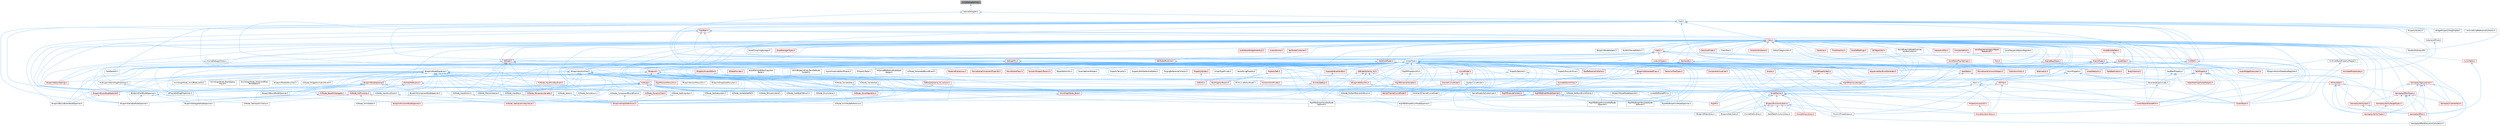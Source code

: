 digraph "ScriptDelegateFwd.h"
{
 // INTERACTIVE_SVG=YES
 // LATEX_PDF_SIZE
  bgcolor="transparent";
  edge [fontname=Helvetica,fontsize=10,labelfontname=Helvetica,labelfontsize=10];
  node [fontname=Helvetica,fontsize=10,shape=box,height=0.2,width=0.4];
  Node1 [id="Node000001",label="ScriptDelegateFwd.h",height=0.2,width=0.4,color="gray40", fillcolor="grey60", style="filled", fontcolor="black",tooltip=" "];
  Node1 -> Node2 [id="edge1_Node000001_Node000002",dir="back",color="steelblue1",style="solid",tooltip=" "];
  Node2 [id="Node000002",label="SparseDelegate.h",height=0.2,width=0.4,color="grey40", fillcolor="white", style="filled",URL="$d6/d92/SparseDelegate_8h.html",tooltip=" "];
  Node2 -> Node3 [id="edge2_Node000002_Node000003",dir="back",color="steelblue1",style="solid",tooltip=" "];
  Node3 [id="Node000003",label="Field.h",height=0.2,width=0.4,color="grey40", fillcolor="white", style="filled",URL="$d8/db3/Field_8h.html",tooltip=" "];
  Node3 -> Node4 [id="edge3_Node000003_Node000004",dir="back",color="steelblue1",style="solid",tooltip=" "];
  Node4 [id="Node000004",label="ArchiveScriptReferenceCollector.h",height=0.2,width=0.4,color="grey40", fillcolor="white", style="filled",URL="$dd/dc1/ArchiveScriptReferenceCollector_8h.html",tooltip=" "];
  Node3 -> Node5 [id="edge4_Node000003_Node000005",dir="back",color="steelblue1",style="solid",tooltip=" "];
  Node5 [id="Node000005",label="BlueprintActionFilter.h",height=0.2,width=0.4,color="grey40", fillcolor="white", style="filled",URL="$d5/d2a/BlueprintActionFilter_8h.html",tooltip=" "];
  Node5 -> Node6 [id="edge5_Node000005_Node000006",dir="back",color="steelblue1",style="solid",tooltip=" "];
  Node6 [id="Node000006",label="BlueprintActionMenuUtils.h",height=0.2,width=0.4,color="grey40", fillcolor="white", style="filled",URL="$d3/dad/BlueprintActionMenuUtils_8h.html",tooltip=" "];
  Node5 -> Node7 [id="edge6_Node000005_Node000007",dir="back",color="steelblue1",style="solid",tooltip=" "];
  Node7 [id="Node000007",label="BlueprintComponentNodeSpawner.h",height=0.2,width=0.4,color="grey40", fillcolor="white", style="filled",URL="$d2/d98/BlueprintComponentNodeSpawner_8h.html",tooltip=" "];
  Node5 -> Node8 [id="edge7_Node000005_Node000008",dir="back",color="steelblue1",style="solid",tooltip=" "];
  Node8 [id="Node000008",label="BlueprintDragDropMenuItem.h",height=0.2,width=0.4,color="grey40", fillcolor="white", style="filled",URL="$dc/deb/BlueprintDragDropMenuItem_8h.html",tooltip=" "];
  Node5 -> Node9 [id="edge8_Node000005_Node000009",dir="back",color="steelblue1",style="solid",tooltip=" "];
  Node9 [id="Node000009",label="BlueprintFunctionNodeSpawner.h",height=0.2,width=0.4,color="red", fillcolor="#FFF0F0", style="filled",URL="$d0/d59/BlueprintFunctionNodeSpawner_8h.html",tooltip=" "];
  Node5 -> Node11 [id="edge9_Node000005_Node000011",dir="back",color="steelblue1",style="solid",tooltip=" "];
  Node11 [id="Node000011",label="BlueprintNodeSpawner.h",height=0.2,width=0.4,color="red", fillcolor="#FFF0F0", style="filled",URL="$d1/de9/BlueprintNodeSpawner_8h.html",tooltip=" "];
  Node11 -> Node12 [id="edge10_Node000011_Node000012",dir="back",color="steelblue1",style="solid",tooltip=" "];
  Node12 [id="Node000012",label="BlueprintAssetNodeSpawner.h",height=0.2,width=0.4,color="grey40", fillcolor="white", style="filled",URL="$d2/d56/BlueprintAssetNodeSpawner_8h.html",tooltip=" "];
  Node11 -> Node13 [id="edge11_Node000011_Node000013",dir="back",color="steelblue1",style="solid",tooltip=" "];
  Node13 [id="Node000013",label="BlueprintBoundNodeSpawner.h",height=0.2,width=0.4,color="grey40", fillcolor="white", style="filled",URL="$d4/da4/BlueprintBoundNodeSpawner_8h.html",tooltip=" "];
  Node11 -> Node7 [id="edge12_Node000011_Node000007",dir="back",color="steelblue1",style="solid",tooltip=" "];
  Node11 -> Node14 [id="edge13_Node000011_Node000014",dir="back",color="steelblue1",style="solid",tooltip=" "];
  Node14 [id="Node000014",label="BlueprintEventNodeSpawner.h",height=0.2,width=0.4,color="red", fillcolor="#FFF0F0", style="filled",URL="$d4/dd3/BlueprintEventNodeSpawner_8h.html",tooltip=" "];
  Node14 -> Node16 [id="edge14_Node000014_Node000016",dir="back",color="steelblue1",style="solid",tooltip=" "];
  Node16 [id="Node000016",label="BlueprintBoundEventNodeSpawner.h",height=0.2,width=0.4,color="grey40", fillcolor="white", style="filled",URL="$dc/d31/BlueprintBoundEventNodeSpawner_8h.html",tooltip=" "];
  Node11 -> Node17 [id="edge15_Node000011_Node000017",dir="back",color="steelblue1",style="solid",tooltip=" "];
  Node17 [id="Node000017",label="BlueprintFieldNodeSpawner.h",height=0.2,width=0.4,color="grey40", fillcolor="white", style="filled",URL="$da/d70/BlueprintFieldNodeSpawner_8h.html",tooltip=" "];
  Node17 -> Node18 [id="edge16_Node000017_Node000018",dir="back",color="steelblue1",style="solid",tooltip=" "];
  Node18 [id="Node000018",label="BlueprintDelegateNodeSpawner.h",height=0.2,width=0.4,color="grey40", fillcolor="white", style="filled",URL="$dc/d16/BlueprintDelegateNodeSpawner_8h.html",tooltip=" "];
  Node17 -> Node9 [id="edge17_Node000017_Node000009",dir="back",color="steelblue1",style="solid",tooltip=" "];
  Node17 -> Node19 [id="edge18_Node000017_Node000019",dir="back",color="steelblue1",style="solid",tooltip=" "];
  Node19 [id="Node000019",label="BlueprintVariableNodeSpawner.h",height=0.2,width=0.4,color="grey40", fillcolor="white", style="filled",URL="$db/dba/BlueprintVariableNodeSpawner_8h.html",tooltip=" "];
  Node11 -> Node9 [id="edge19_Node000011_Node000009",dir="back",color="steelblue1",style="solid",tooltip=" "];
  Node11 -> Node19 [id="edge20_Node000011_Node000019",dir="back",color="steelblue1",style="solid",tooltip=" "];
  Node11 -> Node21 [id="edge21_Node000011_Node000021",dir="back",color="steelblue1",style="solid",tooltip=" "];
  Node21 [id="Node000021",label="RigVMEdGraphNodeSpawner.h",height=0.2,width=0.4,color="red", fillcolor="#FFF0F0", style="filled",URL="$d4/d8b/RigVMEdGraphNodeSpawner_8h.html",tooltip=" "];
  Node21 -> Node22 [id="edge22_Node000021_Node000022",dir="back",color="steelblue1",style="solid",tooltip=" "];
  Node22 [id="Node000022",label="RigVMEdGraphEnumNodeSpawner.h",height=0.2,width=0.4,color="grey40", fillcolor="white", style="filled",URL="$d3/dfd/RigVMEdGraphEnumNodeSpawner_8h.html",tooltip=" "];
  Node21 -> Node23 [id="edge23_Node000021_Node000023",dir="back",color="steelblue1",style="solid",tooltip=" "];
  Node23 [id="Node000023",label="RigVMEdGraphFunctionRefNode\lSpawner.h",height=0.2,width=0.4,color="grey40", fillcolor="white", style="filled",URL="$d3/d16/RigVMEdGraphFunctionRefNodeSpawner_8h.html",tooltip=" "];
  Node21 -> Node25 [id="edge24_Node000021_Node000025",dir="back",color="steelblue1",style="solid",tooltip=" "];
  Node25 [id="Node000025",label="RigVMEdGraphTemplateNode\lSpawner.h",height=0.2,width=0.4,color="grey40", fillcolor="white", style="filled",URL="$d9/d6c/RigVMEdGraphTemplateNodeSpawner_8h.html",tooltip=" "];
  Node21 -> Node26 [id="edge25_Node000021_Node000026",dir="back",color="steelblue1",style="solid",tooltip=" "];
  Node26 [id="Node000026",label="RigVMEdGraphUnitNodeSpawner.h",height=0.2,width=0.4,color="grey40", fillcolor="white", style="filled",URL="$d3/d6b/RigVMEdGraphUnitNodeSpawner_8h.html",tooltip=" "];
  Node21 -> Node27 [id="edge26_Node000021_Node000027",dir="back",color="steelblue1",style="solid",tooltip=" "];
  Node27 [id="Node000027",label="RigVMEdGraphVariableNode\lSpawner.h",height=0.2,width=0.4,color="grey40", fillcolor="white", style="filled",URL="$d0/d83/RigVMEdGraphVariableNodeSpawner_8h.html",tooltip=" "];
  Node5 -> Node19 [id="edge27_Node000005_Node000019",dir="back",color="steelblue1",style="solid",tooltip=" "];
  Node5 -> Node29 [id="edge28_Node000005_Node000029",dir="back",color="steelblue1",style="solid",tooltip=" "];
  Node29 [id="Node000029",label="K2Node.h",height=0.2,width=0.4,color="red", fillcolor="#FFF0F0", style="filled",URL="$d5/d94/K2Node_8h.html",tooltip=" "];
  Node29 -> Node30 [id="edge29_Node000029_Node000030",dir="back",color="steelblue1",style="solid",tooltip=" "];
  Node30 [id="Node000030",label="AnimGraphNode_Base.h",height=0.2,width=0.4,color="red", fillcolor="#FFF0F0", style="filled",URL="$d0/dfb/AnimGraphNode__Base_8h.html",tooltip=" "];
  Node30 -> Node121 [id="edge30_Node000030_Node000121",dir="back",color="steelblue1",style="solid",tooltip=" "];
  Node121 [id="Node000121",label="K2Node_AnimNodeReference.h",height=0.2,width=0.4,color="grey40", fillcolor="white", style="filled",URL="$d2/d81/K2Node__AnimNodeReference_8h.html",tooltip=" "];
  Node29 -> Node17 [id="edge31_Node000029_Node000017",dir="back",color="steelblue1",style="solid",tooltip=" "];
  Node29 -> Node121 [id="edge32_Node000029_Node000121",dir="back",color="steelblue1",style="solid",tooltip=" "];
  Node29 -> Node128 [id="edge33_Node000029_Node000128",dir="back",color="steelblue1",style="solid",tooltip=" "];
  Node128 [id="Node000128",label="K2Node_BaseMCDelegate.h",height=0.2,width=0.4,color="red", fillcolor="#FFF0F0", style="filled",URL="$dd/d9b/K2Node__BaseMCDelegate_8h.html",tooltip=" "];
  Node128 -> Node18 [id="edge34_Node000128_Node000018",dir="back",color="steelblue1",style="solid",tooltip=" "];
  Node29 -> Node134 [id="edge35_Node000029_Node000134",dir="back",color="steelblue1",style="solid",tooltip=" "];
  Node134 [id="Node000134",label="K2Node_BitmaskLiteral.h",height=0.2,width=0.4,color="grey40", fillcolor="white", style="filled",URL="$dc/de6/K2Node__BitmaskLiteral_8h.html",tooltip=" "];
  Node29 -> Node136 [id="edge36_Node000029_Node000136",dir="back",color="steelblue1",style="solid",tooltip=" "];
  Node136 [id="Node000136",label="K2Node_CallFunction.h",height=0.2,width=0.4,color="red", fillcolor="#FFF0F0", style="filled",URL="$d5/d5f/K2Node__CallFunction_8h.html",tooltip=" "];
  Node136 -> Node139 [id="edge37_Node000136_Node000139",dir="back",color="steelblue1",style="solid",tooltip=" "];
  Node139 [id="Node000139",label="K2Node_AnimGetter.h",height=0.2,width=0.4,color="grey40", fillcolor="white", style="filled",URL="$dc/d9a/K2Node__AnimGetter_8h.html",tooltip=" "];
  Node136 -> Node146 [id="edge38_Node000136_Node000146",dir="back",color="steelblue1",style="solid",tooltip=" "];
  Node146 [id="Node000146",label="K2Node_GetInputAxisKeyValue.h",height=0.2,width=0.4,color="red", fillcolor="#FFF0F0", style="filled",URL="$d3/d5c/K2Node__GetInputAxisKeyValue_8h.html",tooltip=" "];
  Node136 -> Node148 [id="edge39_Node000136_Node000148",dir="back",color="steelblue1",style="solid",tooltip=" "];
  Node148 [id="Node000148",label="K2Node_GetInputAxisValue.h",height=0.2,width=0.4,color="grey40", fillcolor="white", style="filled",URL="$db/d9b/K2Node__GetInputAxisValue_8h.html",tooltip=" "];
  Node29 -> Node154 [id="edge40_Node000029_Node000154",dir="back",color="steelblue1",style="solid",tooltip=" "];
  Node154 [id="Node000154",label="K2Node_CastByteToEnum.h",height=0.2,width=0.4,color="grey40", fillcolor="white", style="filled",URL="$d7/dcf/K2Node__CastByteToEnum_8h.html",tooltip=" "];
  Node29 -> Node166 [id="edge41_Node000029_Node000166",dir="back",color="steelblue1",style="solid",tooltip=" "];
  Node166 [id="Node000166",label="K2Node_DynamicCast.h",height=0.2,width=0.4,color="red", fillcolor="#FFF0F0", style="filled",URL="$dc/d1c/K2Node__DynamicCast_8h.html",tooltip=" "];
  Node166 -> Node123 [id="edge42_Node000166_Node000123",dir="back",color="steelblue1",style="solid",tooltip=" "];
  Node123 [id="Node000123",label="BlueprintGraphDefinitions.h",height=0.2,width=0.4,color="red", fillcolor="#FFF0F0", style="filled",URL="$d7/d5e/BlueprintGraphDefinitions_8h.html",tooltip=" "];
  Node29 -> Node206 [id="edge43_Node000029_Node000206",dir="back",color="steelblue1",style="solid",tooltip=" "];
  Node206 [id="Node000206",label="K2Node_EnumLiteral.h",height=0.2,width=0.4,color="grey40", fillcolor="white", style="filled",URL="$d3/d1c/K2Node__EnumLiteral_8h.html",tooltip=" "];
  Node29 -> Node209 [id="edge44_Node000029_Node000209",dir="back",color="steelblue1",style="solid",tooltip=" "];
  Node209 [id="Node000209",label="K2Node_ForEachElementInEnum.h",height=0.2,width=0.4,color="grey40", fillcolor="white", style="filled",URL="$d2/d15/K2Node__ForEachElementInEnum_8h.html",tooltip=" "];
  Node29 -> Node212 [id="edge45_Node000029_Node000212",dir="back",color="steelblue1",style="solid",tooltip=" "];
  Node212 [id="Node000212",label="K2Node_GetArrayItem.h",height=0.2,width=0.4,color="grey40", fillcolor="white", style="filled",URL="$df/db6/K2Node__GetArrayItem_8h.html",tooltip=" "];
  Node212 -> Node123 [id="edge46_Node000212_Node000123",dir="back",color="steelblue1",style="solid",tooltip=" "];
  Node29 -> Node217 [id="edge47_Node000029_Node000217",dir="back",color="steelblue1",style="solid",tooltip=" "];
  Node217 [id="Node000217",label="K2Node_GetNumEnumEntries.h",height=0.2,width=0.4,color="grey40", fillcolor="white", style="filled",URL="$d6/d60/K2Node__GetNumEnumEntries_8h.html",tooltip=" "];
  Node29 -> Node219 [id="edge48_Node000029_Node000219",dir="back",color="steelblue1",style="solid",tooltip=" "];
  Node219 [id="Node000219",label="K2Node_GetSubsystem.h",height=0.2,width=0.4,color="grey40", fillcolor="white", style="filled",URL="$d6/d44/K2Node__GetSubsystem_8h.html",tooltip=" "];
  Node29 -> Node221 [id="edge49_Node000029_Node000221",dir="back",color="steelblue1",style="solid",tooltip=" "];
  Node221 [id="Node000221",label="K2Node_InputAction.h",height=0.2,width=0.4,color="grey40", fillcolor="white", style="filled",URL="$d7/d16/K2Node__InputAction_8h.html",tooltip=" "];
  Node221 -> Node123 [id="edge50_Node000221_Node000123",dir="back",color="steelblue1",style="solid",tooltip=" "];
  Node29 -> Node222 [id="edge51_Node000029_Node000222",dir="back",color="steelblue1",style="solid",tooltip=" "];
  Node222 [id="Node000222",label="K2Node_InputKey.h",height=0.2,width=0.4,color="grey40", fillcolor="white", style="filled",URL="$d2/dd5/K2Node__InputKey_8h.html",tooltip=" "];
  Node222 -> Node123 [id="edge52_Node000222_Node000123",dir="back",color="steelblue1",style="solid",tooltip=" "];
  Node29 -> Node202 [id="edge53_Node000029_Node000202",dir="back",color="steelblue1",style="solid",tooltip=" "];
  Node202 [id="Node000202",label="K2Node_MacroInstance.h",height=0.2,width=0.4,color="grey40", fillcolor="white", style="filled",URL="$d1/d45/K2Node__MacroInstance_8h.html",tooltip=" "];
  Node202 -> Node123 [id="edge54_Node000202_Node000123",dir="back",color="steelblue1",style="solid",tooltip=" "];
  Node29 -> Node236 [id="edge55_Node000029_Node000236",dir="back",color="steelblue1",style="solid",tooltip=" "];
  Node236 [id="Node000236",label="K2Node_Select.h",height=0.2,width=0.4,color="grey40", fillcolor="white", style="filled",URL="$d2/de5/K2Node__Select_8h.html",tooltip=" "];
  Node236 -> Node123 [id="edge56_Node000236_Node000123",dir="back",color="steelblue1",style="solid",tooltip=" "];
  Node29 -> Node243 [id="edge57_Node000029_Node000243",dir="back",color="steelblue1",style="solid",tooltip=" "];
  Node243 [id="Node000243",label="K2Node_StructOperation.h",height=0.2,width=0.4,color="red", fillcolor="#FFF0F0", style="filled",URL="$d1/d1c/K2Node__StructOperation_8h.html",tooltip=" "];
  Node29 -> Node245 [id="edge58_Node000029_Node000245",dir="back",color="steelblue1",style="solid",tooltip=" "];
  Node245 [id="Node000245",label="K2Node_SwitchEnum.h",height=0.2,width=0.4,color="grey40", fillcolor="white", style="filled",URL="$d1/df5/K2Node__SwitchEnum_8h.html",tooltip=" "];
  Node29 -> Node249 [id="edge59_Node000029_Node000249",dir="back",color="steelblue1",style="solid",tooltip=" "];
  Node249 [id="Node000249",label="K2Node_TemporaryVariable.h",height=0.2,width=0.4,color="red", fillcolor="#FFF0F0", style="filled",URL="$d1/d6a/K2Node__TemporaryVariable_8h.html",tooltip=" "];
  Node249 -> Node123 [id="edge60_Node000249_Node000123",dir="back",color="steelblue1",style="solid",tooltip=" "];
  Node29 -> Node257 [id="edge61_Node000029_Node000257",dir="back",color="steelblue1",style="solid",tooltip=" "];
  Node257 [id="Node000257",label="K2Node_VariableSetRef.h",height=0.2,width=0.4,color="grey40", fillcolor="white", style="filled",URL="$dc/de5/K2Node__VariableSetRef_8h.html",tooltip=" "];
  Node29 -> Node203 [id="edge62_Node000029_Node000203",dir="back",color="steelblue1",style="solid",tooltip=" "];
  Node203 [id="Node000203",label="UnrealEdSharedPCH.h",height=0.2,width=0.4,color="grey40", fillcolor="white", style="filled",URL="$d1/de6/UnrealEdSharedPCH_8h.html",tooltip=" "];
  Node5 -> Node139 [id="edge63_Node000005_Node000139",dir="back",color="steelblue1",style="solid",tooltip=" "];
  Node5 -> Node121 [id="edge64_Node000005_Node000121",dir="back",color="steelblue1",style="solid",tooltip=" "];
  Node5 -> Node136 [id="edge65_Node000005_Node000136",dir="back",color="steelblue1",style="solid",tooltip=" "];
  Node5 -> Node166 [id="edge66_Node000005_Node000166",dir="back",color="steelblue1",style="solid",tooltip=" "];
  Node5 -> Node212 [id="edge67_Node000005_Node000212",dir="back",color="steelblue1",style="solid",tooltip=" "];
  Node5 -> Node219 [id="edge68_Node000005_Node000219",dir="back",color="steelblue1",style="solid",tooltip=" "];
  Node5 -> Node202 [id="edge69_Node000005_Node000202",dir="back",color="steelblue1",style="solid",tooltip=" "];
  Node5 -> Node243 [id="edge70_Node000005_Node000243",dir="back",color="steelblue1",style="solid",tooltip=" "];
  Node5 -> Node257 [id="edge71_Node000005_Node000257",dir="back",color="steelblue1",style="solid",tooltip=" "];
  Node5 -> Node258 [id="edge72_Node000005_Node000258",dir="back",color="steelblue1",style="solid",tooltip=" "];
  Node258 [id="Node000258",label="RigVMActionMenuUtils.h",height=0.2,width=0.4,color="red", fillcolor="#FFF0F0", style="filled",URL="$dd/d72/RigVMActionMenuUtils_8h.html",tooltip=" "];
  Node5 -> Node21 [id="edge73_Node000005_Node000021",dir="back",color="steelblue1",style="solid",tooltip=" "];
  Node3 -> Node17 [id="edge74_Node000003_Node000017",dir="back",color="steelblue1",style="solid",tooltip=" "];
  Node3 -> Node259 [id="edge75_Node000003_Node000259",dir="back",color="steelblue1",style="solid",tooltip=" "];
  Node259 [id="Node000259",label="BlueprintNodeSignature.h",height=0.2,width=0.4,color="grey40", fillcolor="white", style="filled",URL="$d0/d2a/BlueprintNodeSignature_8h.html",tooltip=" "];
  Node259 -> Node37 [id="edge76_Node000259_Node000037",dir="back",color="steelblue1",style="solid",tooltip=" "];
  Node37 [id="Node000037",label="AnimGraphNode_AimOffsetLookAt.h",height=0.2,width=0.4,color="grey40", fillcolor="white", style="filled",URL="$d2/daa/AnimGraphNode__AimOffsetLookAt_8h.html",tooltip=" "];
  Node259 -> Node39 [id="edge77_Node000259_Node000039",dir="back",color="steelblue1",style="solid",tooltip=" "];
  Node39 [id="Node000039",label="AnimGraphNode_BlendSpace\lPlayer.h",height=0.2,width=0.4,color="grey40", fillcolor="white", style="filled",URL="$d2/d22/AnimGraphNode__BlendSpacePlayer_8h.html",tooltip=" "];
  Node259 -> Node40 [id="edge78_Node000259_Node000040",dir="back",color="steelblue1",style="solid",tooltip=" "];
  Node40 [id="Node000040",label="AnimGraphNode_RotationOffset\lBlendSpace.h",height=0.2,width=0.4,color="grey40", fillcolor="white", style="filled",URL="$dc/dd5/AnimGraphNode__RotationOffsetBlendSpace_8h.html",tooltip=" "];
  Node259 -> Node12 [id="edge79_Node000259_Node000012",dir="back",color="steelblue1",style="solid",tooltip=" "];
  Node259 -> Node16 [id="edge80_Node000259_Node000016",dir="back",color="steelblue1",style="solid",tooltip=" "];
  Node259 -> Node13 [id="edge81_Node000259_Node000013",dir="back",color="steelblue1",style="solid",tooltip=" "];
  Node259 -> Node7 [id="edge82_Node000259_Node000007",dir="back",color="steelblue1",style="solid",tooltip=" "];
  Node259 -> Node14 [id="edge83_Node000259_Node000014",dir="back",color="steelblue1",style="solid",tooltip=" "];
  Node259 -> Node17 [id="edge84_Node000259_Node000017",dir="back",color="steelblue1",style="solid",tooltip=" "];
  Node259 -> Node123 [id="edge85_Node000259_Node000123",dir="back",color="steelblue1",style="solid",tooltip=" "];
  Node259 -> Node11 [id="edge86_Node000259_Node000011",dir="back",color="steelblue1",style="solid",tooltip=" "];
  Node259 -> Node260 [id="edge87_Node000259_Node000260",dir="back",color="steelblue1",style="solid",tooltip=" "];
  Node260 [id="Node000260",label="BlueprintPaletteFavorites.h",height=0.2,width=0.4,color="grey40", fillcolor="white", style="filled",URL="$dd/d5a/BlueprintPaletteFavorites_8h.html",tooltip=" "];
  Node259 -> Node19 [id="edge88_Node000259_Node000019",dir="back",color="steelblue1",style="solid",tooltip=" "];
  Node259 -> Node29 [id="edge89_Node000259_Node000029",dir="back",color="steelblue1",style="solid",tooltip=" "];
  Node259 -> Node166 [id="edge90_Node000259_Node000166",dir="back",color="steelblue1",style="solid",tooltip=" "];
  Node259 -> Node212 [id="edge91_Node000259_Node000212",dir="back",color="steelblue1",style="solid",tooltip=" "];
  Node259 -> Node146 [id="edge92_Node000259_Node000146",dir="back",color="steelblue1",style="solid",tooltip=" "];
  Node259 -> Node148 [id="edge93_Node000259_Node000148",dir="back",color="steelblue1",style="solid",tooltip=" "];
  Node259 -> Node221 [id="edge94_Node000259_Node000221",dir="back",color="steelblue1",style="solid",tooltip=" "];
  Node259 -> Node190 [id="edge95_Node000259_Node000190",dir="back",color="steelblue1",style="solid",tooltip=" "];
  Node190 [id="Node000190",label="K2Node_InputAxisEvent.h",height=0.2,width=0.4,color="grey40", fillcolor="white", style="filled",URL="$d5/dd9/K2Node__InputAxisEvent_8h.html",tooltip=" "];
  Node190 -> Node123 [id="edge96_Node000190_Node000123",dir="back",color="steelblue1",style="solid",tooltip=" "];
  Node259 -> Node191 [id="edge97_Node000259_Node000191",dir="back",color="steelblue1",style="solid",tooltip=" "];
  Node191 [id="Node000191",label="K2Node_InputAxisKeyEvent.h",height=0.2,width=0.4,color="red", fillcolor="#FFF0F0", style="filled",URL="$d8/d36/K2Node__InputAxisKeyEvent_8h.html",tooltip=" "];
  Node259 -> Node222 [id="edge98_Node000259_Node000222",dir="back",color="steelblue1",style="solid",tooltip=" "];
  Node259 -> Node202 [id="edge99_Node000259_Node000202",dir="back",color="steelblue1",style="solid",tooltip=" "];
  Node259 -> Node249 [id="edge100_Node000259_Node000249",dir="back",color="steelblue1",style="solid",tooltip=" "];
  Node259 -> Node195 [id="edge101_Node000259_Node000195",dir="back",color="steelblue1",style="solid",tooltip=" "];
  Node195 [id="Node000195",label="K2Node_WidgetAnimationEvent.h",height=0.2,width=0.4,color="grey40", fillcolor="white", style="filled",URL="$da/d54/K2Node__WidgetAnimationEvent_8h.html",tooltip=" "];
  Node259 -> Node21 [id="edge102_Node000259_Node000021",dir="back",color="steelblue1",style="solid",tooltip=" "];
  Node259 -> Node203 [id="edge103_Node000259_Node000203",dir="back",color="steelblue1",style="solid",tooltip=" "];
  Node3 -> Node19 [id="edge104_Node000003_Node000019",dir="back",color="steelblue1",style="solid",tooltip=" "];
  Node3 -> Node261 [id="edge105_Node000003_Node000261",dir="back",color="steelblue1",style="solid",tooltip=" "];
  Node261 [id="Node000261",label="Class.h",height=0.2,width=0.4,color="red", fillcolor="#FFF0F0", style="filled",URL="$d4/d05/Class_8h.html",tooltip=" "];
  Node261 -> Node262 [id="edge106_Node000261_Node000262",dir="back",color="steelblue1",style="solid",tooltip=" "];
  Node262 [id="Node000262",label="ARFilter.h",height=0.2,width=0.4,color="red", fillcolor="#FFF0F0", style="filled",URL="$da/df2/ARFilter_8h.html",tooltip=" "];
  Node262 -> Node263 [id="edge107_Node000262_Node000263",dir="back",color="steelblue1",style="solid",tooltip=" "];
  Node263 [id="Node000263",label="KismetSystemLibrary.h",height=0.2,width=0.4,color="red", fillcolor="#FFF0F0", style="filled",URL="$da/d0f/KismetSystemLibrary_8h.html",tooltip=" "];
  Node262 -> Node203 [id="edge108_Node000262_Node000203",dir="back",color="steelblue1",style="solid",tooltip=" "];
  Node261 -> Node374 [id="edge109_Node000261_Node000374",dir="back",color="steelblue1",style="solid",tooltip=" "];
  Node374 [id="Node000374",label="AnimNodeBase.h",height=0.2,width=0.4,color="red", fillcolor="#FFF0F0", style="filled",URL="$d9/dce/AnimNodeBase_8h.html",tooltip=" "];
  Node374 -> Node30 [id="edge110_Node000374_Node000030",dir="back",color="steelblue1",style="solid",tooltip=" "];
  Node261 -> Node409 [id="edge111_Node000261_Node000409",dir="back",color="steelblue1",style="solid",tooltip=" "];
  Node409 [id="Node000409",label="ArchiveObjectPropertyMapper.h",height=0.2,width=0.4,color="grey40", fillcolor="white", style="filled",URL="$dc/d9a/ArchiveObjectPropertyMapper_8h.html",tooltip=" "];
  Node409 -> Node410 [id="edge112_Node000409_Node000410",dir="back",color="steelblue1",style="solid",tooltip=" "];
  Node410 [id="Node000410",label="CoreUObject.h",height=0.2,width=0.4,color="red", fillcolor="#FFF0F0", style="filled",URL="$d0/ded/CoreUObject_8h.html",tooltip=" "];
  Node261 -> Node416 [id="edge113_Node000261_Node000416",dir="back",color="steelblue1",style="solid",tooltip=" "];
  Node416 [id="Node000416",label="AssetBundleData.h",height=0.2,width=0.4,color="red", fillcolor="#FFF0F0", style="filled",URL="$df/d47/AssetBundleData_8h.html",tooltip=" "];
  Node416 -> Node417 [id="edge114_Node000416_Node000417",dir="back",color="steelblue1",style="solid",tooltip=" "];
  Node417 [id="Node000417",label="AssetData.h",height=0.2,width=0.4,color="red", fillcolor="#FFF0F0", style="filled",URL="$d9/d19/AssetData_8h.html",tooltip=" "];
  Node417 -> Node475 [id="edge115_Node000417_Node000475",dir="back",color="steelblue1",style="solid",tooltip=" "];
  Node475 [id="Node000475",label="AudioWidgetSubsystem.h",height=0.2,width=0.4,color="red", fillcolor="#FFF0F0", style="filled",URL="$de/d1b/AudioWidgetSubsystem_8h.html",tooltip=" "];
  Node417 -> Node477 [id="edge116_Node000417_Node000477",dir="back",color="steelblue1",style="solid",tooltip=" "];
  Node477 [id="Node000477",label="BlueprintActionDatabaseRegistrar.h",height=0.2,width=0.4,color="grey40", fillcolor="white", style="filled",URL="$d5/d5d/BlueprintActionDatabaseRegistrar_8h.html",tooltip=" "];
  Node417 -> Node12 [id="edge117_Node000417_Node000012",dir="back",color="steelblue1",style="solid",tooltip=" "];
  Node417 -> Node549 [id="edge118_Node000417_Node000549",dir="back",color="steelblue1",style="solid",tooltip=" "];
  Node549 [id="Node000549",label="EdGraphSchema_K2.h",height=0.2,width=0.4,color="red", fillcolor="#FFF0F0", style="filled",URL="$d0/dcf/EdGraphSchema__K2_8h.html",tooltip=" "];
  Node549 -> Node182 [id="edge119_Node000549_Node000182",dir="back",color="steelblue1",style="solid",tooltip=" "];
  Node182 [id="Node000182",label="BlueprintEditorUtils.h",height=0.2,width=0.4,color="red", fillcolor="#FFF0F0", style="filled",URL="$d7/d3d/BlueprintEditorUtils_8h.html",tooltip=" "];
  Node182 -> Node183 [id="edge120_Node000182_Node000183",dir="back",color="steelblue1",style="solid",tooltip=" "];
  Node183 [id="Node000183",label="GameModeInfoCustomizer.h",height=0.2,width=0.4,color="grey40", fillcolor="white", style="filled",URL="$d5/df3/GameModeInfoCustomizer_8h.html",tooltip=" "];
  Node549 -> Node123 [id="edge121_Node000549_Node000123",dir="back",color="steelblue1",style="solid",tooltip=" "];
  Node549 -> Node552 [id="edge122_Node000549_Node000552",dir="back",color="steelblue1",style="solid",tooltip=" "];
  Node552 [id="Node000552",label="EdGraphSchema_K2_Actions.h",height=0.2,width=0.4,color="red", fillcolor="#FFF0F0", style="filled",URL="$d8/d9c/EdGraphSchema__K2__Actions_8h.html",tooltip=" "];
  Node552 -> Node123 [id="edge123_Node000552_Node000123",dir="back",color="steelblue1",style="solid",tooltip=" "];
  Node549 -> Node595 [id="edge124_Node000549_Node000595",dir="back",color="steelblue1",style="solid",tooltip=" "];
  Node595 [id="Node000595",label="RigVMExternalVariable.h",height=0.2,width=0.4,color="red", fillcolor="#FFF0F0", style="filled",URL="$d4/d6f/RigVMExternalVariable_8h.html",tooltip=" "];
  Node595 -> Node596 [id="edge125_Node000595_Node000596",dir="back",color="steelblue1",style="solid",tooltip=" "];
  Node596 [id="Node000596",label="RigVM.h",height=0.2,width=0.4,color="red", fillcolor="#FFF0F0", style="filled",URL="$d0/d5e/RigVM_8h.html",tooltip=" "];
  Node595 -> Node27 [id="edge126_Node000595_Node000027",dir="back",color="steelblue1",style="solid",tooltip=" "];
  Node549 -> Node203 [id="edge127_Node000549_Node000203",dir="back",color="steelblue1",style="solid",tooltip=" "];
  Node417 -> Node832 [id="edge128_Node000417_Node000832",dir="back",color="steelblue1",style="solid",tooltip=" "];
  Node832 [id="Node000832",label="EditorAnimUtils.h",height=0.2,width=0.4,color="red", fillcolor="#FFF0F0", style="filled",URL="$d1/dd4/EditorAnimUtils_8h.html",tooltip=" "];
  Node261 -> Node1014 [id="edge129_Node000261_Node001014",dir="back",color="steelblue1",style="solid",tooltip=" "];
  Node1014 [id="Node001014",label="AssetCompilingManager.h",height=0.2,width=0.4,color="grey40", fillcolor="white", style="filled",URL="$d2/d23/AssetCompilingManager_8h.html",tooltip=" "];
  Node261 -> Node417 [id="edge130_Node000261_Node000417",dir="back",color="steelblue1",style="solid",tooltip=" "];
  Node261 -> Node1015 [id="edge131_Node000261_Node001015",dir="back",color="steelblue1",style="solid",tooltip=" "];
  Node1015 [id="Node001015",label="AssetManagerTypes.h",height=0.2,width=0.4,color="red", fillcolor="#FFF0F0", style="filled",URL="$d6/d98/AssetManagerTypes_8h.html",tooltip=" "];
  Node261 -> Node1017 [id="edge132_Node000261_Node001017",dir="back",color="steelblue1",style="solid",tooltip=" "];
  Node1017 [id="Node001017",label="Attenuation.h",height=0.2,width=0.4,color="red", fillcolor="#FFF0F0", style="filled",URL="$d3/d18/Attenuation_8h.html",tooltip=" "];
  Node261 -> Node1047 [id="edge133_Node000261_Node001047",dir="back",color="steelblue1",style="solid",tooltip=" "];
  Node1047 [id="Node001047",label="AttributesContainer.h",height=0.2,width=0.4,color="red", fillcolor="#FFF0F0", style="filled",URL="$d7/db7/AttributesContainer_8h.html",tooltip=" "];
  Node1047 -> Node1048 [id="edge134_Node001047_Node001048",dir="back",color="steelblue1",style="solid",tooltip=" "];
  Node1048 [id="Node001048",label="AttributesRuntime.h",height=0.2,width=0.4,color="red", fillcolor="#FFF0F0", style="filled",URL="$dc/dc1/AttributesRuntime_8h.html",tooltip=" "];
  Node1048 -> Node374 [id="edge135_Node001048_Node000374",dir="back",color="steelblue1",style="solid",tooltip=" "];
  Node261 -> Node1048 [id="edge136_Node000261_Node001048",dir="back",color="steelblue1",style="solid",tooltip=" "];
  Node261 -> Node1084 [id="edge137_Node000261_Node001084",dir="back",color="steelblue1",style="solid",tooltip=" "];
  Node1084 [id="Node001084",label="AudioPanelWidgetInterface.h",height=0.2,width=0.4,color="red", fillcolor="#FFF0F0", style="filled",URL="$da/d52/AudioPanelWidgetInterface_8h.html",tooltip=" "];
  Node261 -> Node1086 [id="edge138_Node000261_Node001086",dir="back",color="steelblue1",style="solid",tooltip=" "];
  Node1086 [id="Node001086",label="AudioVolume.h",height=0.2,width=0.4,color="red", fillcolor="#FFF0F0", style="filled",URL="$dd/dbb/AudioVolume_8h.html",tooltip=" "];
  Node261 -> Node475 [id="edge139_Node000261_Node000475",dir="back",color="steelblue1",style="solid",tooltip=" "];
  Node261 -> Node171 [id="edge140_Node000261_Node000171",dir="back",color="steelblue1",style="solid",tooltip=" "];
  Node171 [id="Node000171",label="BPVariableDragDropAction.h",height=0.2,width=0.4,color="grey40", fillcolor="white", style="filled",URL="$dd/d23/BPVariableDragDropAction_8h.html",tooltip=" "];
  Node261 -> Node1109 [id="edge141_Node000261_Node001109",dir="back",color="steelblue1",style="solid",tooltip=" "];
  Node1109 [id="Node001109",label="BehaviorTreeTypes.h",height=0.2,width=0.4,color="red", fillcolor="#FFF0F0", style="filled",URL="$db/d7c/BehaviorTreeTypes_8h.html",tooltip=" "];
  Node261 -> Node1176 [id="edge142_Node000261_Node001176",dir="back",color="steelblue1",style="solid",tooltip=" "];
  Node1176 [id="Node001176",label="Blueprint.h",height=0.2,width=0.4,color="red", fillcolor="#FFF0F0", style="filled",URL="$d8/d4d/Blueprint_8h.html",tooltip=" "];
  Node1176 -> Node171 [id="edge143_Node001176_Node000171",dir="back",color="steelblue1",style="solid",tooltip=" "];
  Node1176 -> Node724 [id="edge144_Node001176_Node000724",dir="back",color="steelblue1",style="solid",tooltip=" "];
  Node724 [id="Node000724",label="BlueprintEditorSettings.h",height=0.2,width=0.4,color="red", fillcolor="#FFF0F0", style="filled",URL="$d4/dbc/BlueprintEditorSettings_8h.html",tooltip=" "];
  Node1176 -> Node182 [id="edge145_Node001176_Node000182",dir="back",color="steelblue1",style="solid",tooltip=" "];
  Node1176 -> Node19 [id="edge146_Node001176_Node000019",dir="back",color="steelblue1",style="solid",tooltip=" "];
  Node1176 -> Node552 [id="edge147_Node001176_Node000552",dir="back",color="steelblue1",style="solid",tooltip=" "];
  Node1176 -> Node183 [id="edge148_Node001176_Node000183",dir="back",color="steelblue1",style="solid",tooltip=" "];
  Node1176 -> Node29 [id="edge149_Node001176_Node000029",dir="back",color="steelblue1",style="solid",tooltip=" "];
  Node1176 -> Node255 [id="edge150_Node001176_Node000255",dir="back",color="steelblue1",style="solid",tooltip=" "];
  Node255 [id="Node000255",label="K2Node_VariableGet.h",height=0.2,width=0.4,color="grey40", fillcolor="white", style="filled",URL="$d3/de0/K2Node__VariableGet_8h.html",tooltip=" "];
  Node255 -> Node123 [id="edge151_Node000255_Node000123",dir="back",color="steelblue1",style="solid",tooltip=" "];
  Node1176 -> Node256 [id="edge152_Node001176_Node000256",dir="back",color="steelblue1",style="solid",tooltip=" "];
  Node256 [id="Node000256",label="K2Node_VariableSet.h",height=0.2,width=0.4,color="grey40", fillcolor="white", style="filled",URL="$d9/d54/K2Node__VariableSet_8h.html",tooltip=" "];
  Node256 -> Node123 [id="edge153_Node000256_Node000123",dir="back",color="steelblue1",style="solid",tooltip=" "];
  Node1176 -> Node1199 [id="edge154_Node001176_Node001199",dir="back",color="steelblue1",style="solid",tooltip=" "];
  Node1199 [id="Node001199",label="KismetEditorUtilities.h",height=0.2,width=0.4,color="red", fillcolor="#FFF0F0", style="filled",URL="$d4/d72/KismetEditorUtilities_8h.html",tooltip=" "];
  Node1199 -> Node183 [id="edge155_Node001199_Node000183",dir="back",color="steelblue1",style="solid",tooltip=" "];
  Node1176 -> Node1203 [id="edge156_Node001176_Node001203",dir="back",color="steelblue1",style="solid",tooltip=" "];
  Node1203 [id="Node001203",label="MemberReference.h",height=0.2,width=0.4,color="red", fillcolor="#FFF0F0", style="filled",URL="$dc/d3d/MemberReference_8h.html",tooltip=" "];
  Node1203 -> Node30 [id="edge157_Node001203_Node000030",dir="back",color="steelblue1",style="solid",tooltip=" "];
  Node1203 -> Node128 [id="edge158_Node001203_Node000128",dir="back",color="steelblue1",style="solid",tooltip=" "];
  Node1203 -> Node136 [id="edge159_Node001203_Node000136",dir="back",color="steelblue1",style="solid",tooltip=" "];
  Node1176 -> Node175 [id="edge160_Node001176_Node000175",dir="back",color="steelblue1",style="solid",tooltip=" "];
  Node175 [id="Node000175",label="MyBlueprintItemDragDropAction.h",height=0.2,width=0.4,color="grey40", fillcolor="white", style="filled",URL="$da/d11/MyBlueprintItemDragDropAction_8h.html",tooltip=" "];
  Node175 -> Node171 [id="edge161_Node000175_Node000171",dir="back",color="steelblue1",style="solid",tooltip=" "];
  Node1176 -> Node22 [id="edge162_Node001176_Node000022",dir="back",color="steelblue1",style="solid",tooltip=" "];
  Node1176 -> Node23 [id="edge163_Node001176_Node000023",dir="back",color="steelblue1",style="solid",tooltip=" "];
  Node1176 -> Node25 [id="edge164_Node001176_Node000025",dir="back",color="steelblue1",style="solid",tooltip=" "];
  Node1176 -> Node26 [id="edge165_Node001176_Node000026",dir="back",color="steelblue1",style="solid",tooltip=" "];
  Node1176 -> Node27 [id="edge166_Node001176_Node000027",dir="back",color="steelblue1",style="solid",tooltip=" "];
  Node261 -> Node477 [id="edge167_Node000261_Node000477",dir="back",color="steelblue1",style="solid",tooltip=" "];
  Node261 -> Node5 [id="edge168_Node000261_Node000005",dir="back",color="steelblue1",style="solid",tooltip=" "];
  Node261 -> Node12 [id="edge169_Node000261_Node000012",dir="back",color="steelblue1",style="solid",tooltip=" "];
  Node261 -> Node724 [id="edge170_Node000261_Node000724",dir="back",color="steelblue1",style="solid",tooltip=" "];
  Node261 -> Node182 [id="edge171_Node000261_Node000182",dir="back",color="steelblue1",style="solid",tooltip=" "];
  Node261 -> Node14 [id="edge172_Node000261_Node000014",dir="back",color="steelblue1",style="solid",tooltip=" "];
  Node261 -> Node17 [id="edge173_Node000261_Node000017",dir="back",color="steelblue1",style="solid",tooltip=" "];
  Node261 -> Node9 [id="edge174_Node000261_Node000009",dir="back",color="steelblue1",style="solid",tooltip=" "];
  Node261 -> Node1226 [id="edge175_Node000261_Node001226",dir="back",color="steelblue1",style="solid",tooltip=" "];
  Node1226 [id="Node001226",label="BlueprintGeneratedClass.h",height=0.2,width=0.4,color="red", fillcolor="#FFF0F0", style="filled",URL="$d6/d77/BlueprintGeneratedClass_8h.html",tooltip=" "];
  Node1226 -> Node183 [id="edge176_Node001226_Node000183",dir="back",color="steelblue1",style="solid",tooltip=" "];
  Node1226 -> Node1199 [id="edge177_Node001226_Node001199",dir="back",color="steelblue1",style="solid",tooltip=" "];
  Node261 -> Node1229 [id="edge178_Node000261_Node001229",dir="back",color="steelblue1",style="solid",tooltip=" "];
  Node1229 [id="Node001229",label="BlueprintNodeHelpers.h",height=0.2,width=0.4,color="grey40", fillcolor="white", style="filled",URL="$df/d9b/BlueprintNodeHelpers_8h.html",tooltip=" "];
  Node261 -> Node1230 [id="edge179_Node000261_Node001230",dir="back",color="steelblue1",style="solid",tooltip=" "];
  Node1230 [id="Node001230",label="BodyInstance.h",height=0.2,width=0.4,color="red", fillcolor="#FFF0F0", style="filled",URL="$d3/d42/BodyInstance_8h.html",tooltip=" "];
  Node1230 -> Node1291 [id="edge180_Node001230_Node001291",dir="back",color="steelblue1",style="solid",tooltip=" "];
  Node1291 [id="Node001291",label="PhysicsThreadLibrary.h",height=0.2,width=0.4,color="grey40", fillcolor="white", style="filled",URL="$dd/df6/PhysicsThreadLibrary_8h.html",tooltip=" "];
  Node261 -> Node1207 [id="edge181_Node000261_Node001207",dir="back",color="steelblue1",style="solid",tooltip=" "];
  Node1207 [id="Node001207",label="BuiltInChannelEditors.h",height=0.2,width=0.4,color="grey40", fillcolor="white", style="filled",URL="$df/daf/BuiltInChannelEditors_8h.html",tooltip=" "];
  Node261 -> Node1521 [id="edge182_Node000261_Node001521",dir="back",color="steelblue1",style="solid",tooltip=" "];
  Node1521 [id="Node001521",label="Casts.h",height=0.2,width=0.4,color="red", fillcolor="#FFF0F0", style="filled",URL="$d4/d55/Casts_8h.html",tooltip=" "];
  Node1521 -> Node11 [id="edge183_Node001521_Node000011",dir="back",color="steelblue1",style="solid",tooltip=" "];
  Node1521 -> Node410 [id="edge184_Node001521_Node000410",dir="back",color="steelblue1",style="solid",tooltip=" "];
  Node1521 -> Node1529 [id="edge185_Node001521_Node001529",dir="back",color="steelblue1",style="solid",tooltip=" "];
  Node1529 [id="Node001529",label="CoreUObjectSharedPCH.h",height=0.2,width=0.4,color="red", fillcolor="#FFF0F0", style="filled",URL="$de/d2f/CoreUObjectSharedPCH_8h.html",tooltip=" "];
  Node1521 -> Node1531 [id="edge186_Node001521_Node001531",dir="back",color="steelblue1",style="solid",tooltip=" "];
  Node1531 [id="Node001531",label="EdGraph.h",height=0.2,width=0.4,color="red", fillcolor="#FFF0F0", style="filled",URL="$dd/dae/EdGraph_8h.html",tooltip=" "];
  Node1531 -> Node182 [id="edge187_Node001531_Node000182",dir="back",color="steelblue1",style="solid",tooltip=" "];
  Node1531 -> Node549 [id="edge188_Node001531_Node000549",dir="back",color="steelblue1",style="solid",tooltip=" "];
  Node1531 -> Node552 [id="edge189_Node001531_Node000552",dir="back",color="steelblue1",style="solid",tooltip=" "];
  Node1531 -> Node146 [id="edge190_Node001531_Node000146",dir="back",color="steelblue1",style="solid",tooltip=" "];
  Node1531 -> Node148 [id="edge191_Node001531_Node000148",dir="back",color="steelblue1",style="solid",tooltip=" "];
  Node1531 -> Node221 [id="edge192_Node001531_Node000221",dir="back",color="steelblue1",style="solid",tooltip=" "];
  Node1531 -> Node222 [id="edge193_Node001531_Node000222",dir="back",color="steelblue1",style="solid",tooltip=" "];
  Node1531 -> Node202 [id="edge194_Node001531_Node000202",dir="back",color="steelblue1",style="solid",tooltip=" "];
  Node1531 -> Node249 [id="edge195_Node001531_Node000249",dir="back",color="steelblue1",style="solid",tooltip=" "];
  Node1521 -> Node1547 [id="edge196_Node001521_Node001547",dir="back",color="steelblue1",style="solid",tooltip=" "];
  Node1547 [id="Node001547",label="EdGraphPin.h",height=0.2,width=0.4,color="red", fillcolor="#FFF0F0", style="filled",URL="$da/d52/EdGraphPin_8h.html",tooltip=" "];
  Node1547 -> Node1176 [id="edge197_Node001547_Node001176",dir="back",color="steelblue1",style="solid",tooltip=" "];
  Node1547 -> Node1226 [id="edge198_Node001547_Node001226",dir="back",color="steelblue1",style="solid",tooltip=" "];
  Node1547 -> Node19 [id="edge199_Node001547_Node000019",dir="back",color="steelblue1",style="solid",tooltip=" "];
  Node1547 -> Node549 [id="edge200_Node001547_Node000549",dir="back",color="steelblue1",style="solid",tooltip=" "];
  Node1547 -> Node552 [id="edge201_Node001547_Node000552",dir="back",color="steelblue1",style="solid",tooltip=" "];
  Node1547 -> Node202 [id="edge202_Node001547_Node000202",dir="back",color="steelblue1",style="solid",tooltip=" "];
  Node1547 -> Node236 [id="edge203_Node001547_Node000236",dir="back",color="steelblue1",style="solid",tooltip=" "];
  Node1547 -> Node245 [id="edge204_Node001547_Node000245",dir="back",color="steelblue1",style="solid",tooltip=" "];
  Node1547 -> Node249 [id="edge205_Node001547_Node000249",dir="back",color="steelblue1",style="solid",tooltip=" "];
  Node1547 -> Node22 [id="edge206_Node001547_Node000022",dir="back",color="steelblue1",style="solid",tooltip=" "];
  Node1547 -> Node23 [id="edge207_Node001547_Node000023",dir="back",color="steelblue1",style="solid",tooltip=" "];
  Node1547 -> Node25 [id="edge208_Node001547_Node000025",dir="back",color="steelblue1",style="solid",tooltip=" "];
  Node1547 -> Node26 [id="edge209_Node001547_Node000026",dir="back",color="steelblue1",style="solid",tooltip=" "];
  Node1547 -> Node27 [id="edge210_Node001547_Node000027",dir="back",color="steelblue1",style="solid",tooltip=" "];
  Node1521 -> Node552 [id="edge211_Node001521_Node000552",dir="back",color="steelblue1",style="solid",tooltip=" "];
  Node1521 -> Node3444 [id="edge212_Node001521_Node003444",dir="back",color="steelblue1",style="solid",tooltip=" "];
  Node3444 [id="Node003444",label="LiveLinkTypes.h",height=0.2,width=0.4,color="red", fillcolor="#FFF0F0", style="filled",URL="$d2/d4c/LiveLinkTypes_8h.html",tooltip=" "];
  Node1521 -> Node3432 [id="edge213_Node001521_Node003432",dir="back",color="steelblue1",style="solid",tooltip=" "];
  Node3432 [id="Node003432",label="PropertyProxyArchive.h",height=0.2,width=0.4,color="grey40", fillcolor="white", style="filled",URL="$d7/d1f/PropertyProxyArchive_8h.html",tooltip=" "];
  Node1521 -> Node2845 [id="edge214_Node001521_Node002845",dir="back",color="steelblue1",style="solid",tooltip=" "];
  Node2845 [id="Node002845",label="RigVMMemoryStorage.h",height=0.2,width=0.4,color="red", fillcolor="#FFF0F0", style="filled",URL="$d1/dd5/RigVMMemoryStorage_8h.html",tooltip=" "];
  Node2845 -> Node596 [id="edge215_Node002845_Node000596",dir="back",color="steelblue1",style="solid",tooltip=" "];
  Node2845 -> Node1982 [id="edge216_Node002845_Node001982",dir="back",color="steelblue1",style="solid",tooltip=" "];
  Node1982 [id="Node001982",label="RigVMExecuteContext.h",height=0.2,width=0.4,color="red", fillcolor="#FFF0F0", style="filled",URL="$d8/d0d/RigVMExecuteContext_8h.html",tooltip=" "];
  Node1982 -> Node596 [id="edge217_Node001982_Node000596",dir="back",color="steelblue1",style="solid",tooltip=" "];
  Node1521 -> Node3281 [id="edge218_Node001521_Node003281",dir="back",color="steelblue1",style="solid",tooltip=" "];
  Node3281 [id="Node003281",label="SequencerKeyStructGenerator.h",height=0.2,width=0.4,color="red", fillcolor="#FFF0F0", style="filled",URL="$d1/df1/SequencerKeyStructGenerator_8h.html",tooltip=" "];
  Node1521 -> Node2848 [id="edge219_Node001521_Node002848",dir="back",color="steelblue1",style="solid",tooltip=" "];
  Node2848 [id="Node002848",label="Stack.h",height=0.2,width=0.4,color="grey40", fillcolor="white", style="filled",URL="$dc/db6/Stack_8h.html",tooltip=" "];
  Node2848 -> Node410 [id="edge220_Node002848_Node000410",dir="back",color="steelblue1",style="solid",tooltip=" "];
  Node2848 -> Node1529 [id="edge221_Node002848_Node001529",dir="back",color="steelblue1",style="solid",tooltip=" "];
  Node2848 -> Node2697 [id="edge222_Node002848_Node002697",dir="back",color="steelblue1",style="solid",tooltip=" "];
  Node2697 [id="Node002697",label="KismetMathLibrary.h",height=0.2,width=0.4,color="grey40", fillcolor="white", style="filled",URL="$d9/d07/KismetMathLibrary_8h.html",tooltip=" "];
  Node2848 -> Node2849 [id="edge223_Node002848_Node002849",dir="back",color="steelblue1",style="solid",tooltip=" "];
  Node2849 [id="Node002849",label="ScriptMacros.h",height=0.2,width=0.4,color="red", fillcolor="#FFF0F0", style="filled",URL="$d9/d99/ScriptMacros_8h.html",tooltip=" "];
  Node2849 -> Node2616 [id="edge224_Node002849_Node002616",dir="back",color="steelblue1",style="solid",tooltip=" "];
  Node2616 [id="Node002616",label="BlueprintFunctionLibrary.h",height=0.2,width=0.4,color="red", fillcolor="#FFF0F0", style="filled",URL="$d3/d94/BlueprintFunctionLibrary_8h.html",tooltip=" "];
  Node2616 -> Node2667 [id="edge225_Node002616_Node002667",dir="back",color="steelblue1",style="solid",tooltip=" "];
  Node2667 [id="Node002667",label="BlueprintMapLibrary.h",height=0.2,width=0.4,color="grey40", fillcolor="white", style="filled",URL="$d2/d19/BlueprintMapLibrary_8h.html",tooltip=" "];
  Node2616 -> Node2670 [id="edge226_Node002616_Node002670",dir="back",color="steelblue1",style="solid",tooltip=" "];
  Node2670 [id="Node002670",label="BlueprintSetLibrary.h",height=0.2,width=0.4,color="grey40", fillcolor="white", style="filled",URL="$d2/d1a/BlueprintSetLibrary_8h.html",tooltip=" "];
  Node2616 -> Node2680 [id="edge227_Node002616_Node002680",dir="back",color="steelblue1",style="solid",tooltip=" "];
  Node2680 [id="Node002680",label="DataTableFunctionLibrary.h",height=0.2,width=0.4,color="grey40", fillcolor="white", style="filled",URL="$d8/df7/DataTableFunctionLibrary_8h.html",tooltip=" "];
  Node2616 -> Node2691 [id="edge228_Node002616_Node002691",dir="back",color="steelblue1",style="solid",tooltip=" "];
  Node2691 [id="Node002691",label="KismetArrayLibrary.h",height=0.2,width=0.4,color="red", fillcolor="#FFF0F0", style="filled",URL="$d0/d04/KismetArrayLibrary_8h.html",tooltip=" "];
  Node2616 -> Node2697 [id="edge229_Node002616_Node002697",dir="back",color="steelblue1",style="solid",tooltip=" "];
  Node2616 -> Node263 [id="edge230_Node002616_Node000263",dir="back",color="steelblue1",style="solid",tooltip=" "];
  Node2616 -> Node1291 [id="edge231_Node002616_Node001291",dir="back",color="steelblue1",style="solid",tooltip=" "];
  Node2849 -> Node2667 [id="edge232_Node002849_Node002667",dir="back",color="steelblue1",style="solid",tooltip=" "];
  Node2849 -> Node2670 [id="edge233_Node002849_Node002670",dir="back",color="steelblue1",style="solid",tooltip=" "];
  Node2849 -> Node410 [id="edge234_Node002849_Node000410",dir="back",color="steelblue1",style="solid",tooltip=" "];
  Node2849 -> Node1529 [id="edge235_Node002849_Node001529",dir="back",color="steelblue1",style="solid",tooltip=" "];
  Node2849 -> Node2680 [id="edge236_Node002849_Node002680",dir="back",color="steelblue1",style="solid",tooltip=" "];
  Node2849 -> Node2691 [id="edge237_Node002849_Node002691",dir="back",color="steelblue1",style="solid",tooltip=" "];
  Node2849 -> Node2697 [id="edge238_Node002849_Node002697",dir="back",color="steelblue1",style="solid",tooltip=" "];
  Node2849 -> Node263 [id="edge239_Node002849_Node000263",dir="back",color="steelblue1",style="solid",tooltip=" "];
  Node2849 -> Node1291 [id="edge240_Node002849_Node001291",dir="back",color="steelblue1",style="solid",tooltip=" "];
  Node1521 -> Node2597 [id="edge241_Node001521_Node002597",dir="back",color="steelblue1",style="solid",tooltip=" "];
  Node2597 [id="Node002597",label="UnrealType.h",height=0.2,width=0.4,color="grey40", fillcolor="white", style="filled",URL="$d6/d2f/UnrealType_8h.html",tooltip=" "];
  Node2597 -> Node2598 [id="edge242_Node002597_Node002598",dir="back",color="steelblue1",style="solid",tooltip=" "];
  Node2598 [id="Node002598",label="AIDataProvider.h",height=0.2,width=0.4,color="red", fillcolor="#FFF0F0", style="filled",URL="$dd/d5b/AIDataProvider_8h.html",tooltip=" "];
  Node2597 -> Node1717 [id="edge243_Node002597_Node001717",dir="back",color="steelblue1",style="solid",tooltip=" "];
  Node1717 [id="Node001717",label="ActorElementEditorCopyAnd\lPaste.h",height=0.2,width=0.4,color="grey40", fillcolor="white", style="filled",URL="$d8/dc2/ActorElementEditorCopyAndPaste_8h.html",tooltip=" "];
  Node2597 -> Node30 [id="edge244_Node002597_Node000030",dir="back",color="steelblue1",style="solid",tooltip=" "];
  Node2597 -> Node2601 [id="edge245_Node002597_Node002601",dir="back",color="steelblue1",style="solid",tooltip=" "];
  Node2601 [id="Node002601",label="AnimatedPropertyKey.h",height=0.2,width=0.4,color="red", fillcolor="#FFF0F0", style="filled",URL="$df/dee/AnimatedPropertyKey_8h.html",tooltip=" "];
  Node2597 -> Node2608 [id="edge246_Node002597_Node002608",dir="back",color="steelblue1",style="solid",tooltip=" "];
  Node2608 [id="Node002608",label="AttributeSet.h",height=0.2,width=0.4,color="red", fillcolor="#FFF0F0", style="filled",URL="$da/d01/AttributeSet_8h.html",tooltip=" "];
  Node2608 -> Node1807 [id="edge247_Node002608_Node001807",dir="back",color="steelblue1",style="solid",tooltip=" "];
  Node1807 [id="Node001807",label="GameplayAbilitySpec.h",height=0.2,width=0.4,color="red", fillcolor="#FFF0F0", style="filled",URL="$dd/daf/GameplayAbilitySpec_8h.html",tooltip=" "];
  Node1807 -> Node1794 [id="edge248_Node001807_Node001794",dir="back",color="steelblue1",style="solid",tooltip=" "];
  Node1794 [id="Node001794",label="GameplayAbilityTypes.h",height=0.2,width=0.4,color="red", fillcolor="#FFF0F0", style="filled",URL="$d1/dd9/GameplayAbilityTypes_8h.html",tooltip=" "];
  Node1807 -> Node1809 [id="edge249_Node001807_Node001809",dir="back",color="steelblue1",style="solid",tooltip=" "];
  Node1809 [id="Node001809",label="GameplayEffect.h",height=0.2,width=0.4,color="red", fillcolor="#FFF0F0", style="filled",URL="$d4/d15/GameplayEffect_8h.html",tooltip=" "];
  Node1809 -> Node1814 [id="edge250_Node001809_Node001814",dir="back",color="steelblue1",style="solid",tooltip=" "];
  Node1814 [id="Node001814",label="GameplayEffectExecutionCalculation.h",height=0.2,width=0.4,color="grey40", fillcolor="white", style="filled",URL="$df/d9d/GameplayEffectExecutionCalculation_8h.html",tooltip=" "];
  Node2608 -> Node1794 [id="edge251_Node002608_Node001794",dir="back",color="steelblue1",style="solid",tooltip=" "];
  Node2608 -> Node1809 [id="edge252_Node002608_Node001809",dir="back",color="steelblue1",style="solid",tooltip=" "];
  Node2608 -> Node1805 [id="edge253_Node002608_Node001805",dir="back",color="steelblue1",style="solid",tooltip=" "];
  Node1805 [id="Node001805",label="GameplayEffectTypes.h",height=0.2,width=0.4,color="red", fillcolor="#FFF0F0", style="filled",URL="$d7/d59/GameplayEffectTypes_8h.html",tooltip=" "];
  Node1805 -> Node1807 [id="edge254_Node001805_Node001807",dir="back",color="steelblue1",style="solid",tooltip=" "];
  Node1805 -> Node1793 [id="edge255_Node001805_Node001793",dir="back",color="steelblue1",style="solid",tooltip=" "];
  Node1793 [id="Node001793",label="GameplayAbilityTargetTypes.h",height=0.2,width=0.4,color="red", fillcolor="#FFF0F0", style="filled",URL="$d8/dd1/GameplayAbilityTargetTypes_8h.html",tooltip=" "];
  Node1793 -> Node1794 [id="edge256_Node001793_Node001794",dir="back",color="steelblue1",style="solid",tooltip=" "];
  Node1805 -> Node1794 [id="edge257_Node001805_Node001794",dir="back",color="steelblue1",style="solid",tooltip=" "];
  Node1805 -> Node1821 [id="edge258_Node001805_Node001821",dir="back",color="steelblue1",style="solid",tooltip=" "];
  Node1821 [id="Node001821",label="GameplayCueInterface.h",height=0.2,width=0.4,color="red", fillcolor="#FFF0F0", style="filled",URL="$d3/d31/GameplayCueInterface_8h.html",tooltip=" "];
  Node1805 -> Node1809 [id="edge259_Node001805_Node001809",dir="back",color="steelblue1",style="solid",tooltip=" "];
  Node1805 -> Node1814 [id="edge260_Node001805_Node001814",dir="back",color="steelblue1",style="solid",tooltip=" "];
  Node2597 -> Node171 [id="edge261_Node002597_Node000171",dir="back",color="steelblue1",style="solid",tooltip=" "];
  Node2597 -> Node2612 [id="edge262_Node002597_Node002612",dir="back",color="steelblue1",style="solid",tooltip=" "];
  Node2612 [id="Node002612",label="BezierChannelCurveModel.h",height=0.2,width=0.4,color="red", fillcolor="#FFF0F0", style="filled",URL="$d3/d63/BezierChannelCurveModel_8h.html",tooltip=" "];
  Node2597 -> Node5 [id="edge263_Node002597_Node000005",dir="back",color="steelblue1",style="solid",tooltip=" "];
  Node2597 -> Node16 [id="edge264_Node002597_Node000016",dir="back",color="steelblue1",style="solid",tooltip=" "];
  Node2597 -> Node18 [id="edge265_Node002597_Node000018",dir="back",color="steelblue1",style="solid",tooltip=" "];
  Node2597 -> Node182 [id="edge266_Node002597_Node000182",dir="back",color="steelblue1",style="solid",tooltip=" "];
  Node2597 -> Node2616 [id="edge267_Node002597_Node002616",dir="back",color="steelblue1",style="solid",tooltip=" "];
  Node2597 -> Node1226 [id="edge268_Node002597_Node001226",dir="back",color="steelblue1",style="solid",tooltip=" "];
  Node2597 -> Node2667 [id="edge269_Node002597_Node002667",dir="back",color="steelblue1",style="solid",tooltip=" "];
  Node2597 -> Node2670 [id="edge270_Node002597_Node002670",dir="back",color="steelblue1",style="solid",tooltip=" "];
  Node2597 -> Node19 [id="edge271_Node002597_Node000019",dir="back",color="steelblue1",style="solid",tooltip=" "];
  Node2597 -> Node2780 [id="edge272_Node002597_Node002780",dir="back",color="steelblue1",style="solid",tooltip=" "];
  Node2780 [id="Node002780",label="ChannelCurveModel.h",height=0.2,width=0.4,color="red", fillcolor="#FFF0F0", style="filled",URL="$de/dfa/ChannelCurveModel_8h.html",tooltip=" "];
  Node2780 -> Node2612 [id="edge273_Node002780_Node002612",dir="back",color="steelblue1",style="solid",tooltip=" "];
  Node2597 -> Node1642 [id="edge274_Node002597_Node001642",dir="back",color="steelblue1",style="solid",tooltip=" "];
  Node1642 [id="Node001642",label="ComponentVisualizer.h",height=0.2,width=0.4,color="red", fillcolor="#FFF0F0", style="filled",URL="$d3/d9b/ComponentVisualizer_8h.html",tooltip=" "];
  Node2597 -> Node2784 [id="edge275_Node002597_Node002784",dir="back",color="steelblue1",style="solid",tooltip=" "];
  Node2784 [id="Node002784",label="ConstraintChannelCurveModel.h",height=0.2,width=0.4,color="grey40", fillcolor="white", style="filled",URL="$d9/d5f/ConstraintChannelCurveModel_8h.html",tooltip=" "];
  Node2597 -> Node410 [id="edge276_Node002597_Node000410",dir="back",color="steelblue1",style="solid",tooltip=" "];
  Node2597 -> Node1529 [id="edge277_Node002597_Node001529",dir="back",color="steelblue1",style="solid",tooltip=" "];
  Node2597 -> Node2785 [id="edge278_Node002597_Node002785",dir="back",color="steelblue1",style="solid",tooltip=" "];
  Node2785 [id="Node002785",label="CurveModel.h",height=0.2,width=0.4,color="red", fillcolor="#FFF0F0", style="filled",URL="$de/d1c/CurveModel_8h.html",tooltip=" "];
  Node2785 -> Node2780 [id="edge279_Node002785_Node002780",dir="back",color="steelblue1",style="solid",tooltip=" "];
  Node2785 -> Node2804 [id="edge280_Node002785_Node002804",dir="back",color="steelblue1",style="solid",tooltip=" "];
  Node2804 [id="Node002804",label="KeyBarCurveModel.h",height=0.2,width=0.4,color="grey40", fillcolor="white", style="filled",URL="$d7/da1/KeyBarCurveModel_8h.html",tooltip=" "];
  Node2804 -> Node2784 [id="edge281_Node002804_Node002784",dir="back",color="steelblue1",style="solid",tooltip=" "];
  Node2785 -> Node2806 [id="edge282_Node002785_Node002806",dir="back",color="steelblue1",style="solid",tooltip=" "];
  Node2806 [id="Node002806",label="RichCurveEditorModel.h",height=0.2,width=0.4,color="grey40", fillcolor="white", style="filled",URL="$d9/d48/RichCurveEditorModel_8h.html",tooltip=" "];
  Node2597 -> Node2808 [id="edge283_Node002597_Node002808",dir="back",color="steelblue1",style="solid",tooltip=" "];
  Node2808 [id="Node002808",label="DataReplication.h",height=0.2,width=0.4,color="red", fillcolor="#FFF0F0", style="filled",URL="$d8/d2a/DataReplication_8h.html",tooltip=" "];
  Node2597 -> Node2810 [id="edge284_Node002597_Node002810",dir="back",color="steelblue1",style="solid",tooltip=" "];
  Node2810 [id="Node002810",label="DataTable.h",height=0.2,width=0.4,color="red", fillcolor="#FFF0F0", style="filled",URL="$d3/dba/DataTable_8h.html",tooltip=" "];
  Node2810 -> Node2608 [id="edge285_Node002810_Node002608",dir="back",color="steelblue1",style="solid",tooltip=" "];
  Node2810 -> Node123 [id="edge286_Node002810_Node000123",dir="back",color="steelblue1",style="solid",tooltip=" "];
  Node2810 -> Node2680 [id="edge287_Node002810_Node002680",dir="back",color="steelblue1",style="solid",tooltip=" "];
  Node2597 -> Node2680 [id="edge288_Node002597_Node002680",dir="back",color="steelblue1",style="solid",tooltip=" "];
  Node2597 -> Node2836 [id="edge289_Node002597_Node002836",dir="back",color="steelblue1",style="solid",tooltip=" "];
  Node2836 [id="Node002836",label="DiffUtils.h",height=0.2,width=0.4,color="red", fillcolor="#FFF0F0", style="filled",URL="$d4/d91/DiffUtils_8h.html",tooltip=" "];
  Node2597 -> Node552 [id="edge290_Node002597_Node000552",dir="back",color="steelblue1",style="solid",tooltip=" "];
  Node2597 -> Node832 [id="edge291_Node002597_Node000832",dir="back",color="steelblue1",style="solid",tooltip=" "];
  Node2597 -> Node2843 [id="edge292_Node002597_Node002843",dir="back",color="steelblue1",style="solid",tooltip=" "];
  Node2843 [id="Node002843",label="EnumProperty.h",height=0.2,width=0.4,color="grey40", fillcolor="white", style="filled",URL="$de/d91/EnumProperty_8h.html",tooltip=" "];
  Node2843 -> Node410 [id="edge293_Node002843_Node000410",dir="back",color="steelblue1",style="solid",tooltip=" "];
  Node2843 -> Node2844 [id="edge294_Node002843_Node002844",dir="back",color="steelblue1",style="solid",tooltip=" "];
  Node2844 [id="Node002844",label="GeneratedCppIncludes.h",height=0.2,width=0.4,color="grey40", fillcolor="white", style="filled",URL="$d5/d24/GeneratedCppIncludes_8h.html",tooltip=" "];
  Node2844 -> Node1529 [id="edge295_Node002844_Node001529",dir="back",color="steelblue1",style="solid",tooltip=" "];
  Node2843 -> Node2845 [id="edge296_Node002843_Node002845",dir="back",color="steelblue1",style="solid",tooltip=" "];
  Node2843 -> Node2848 [id="edge297_Node002843_Node002848",dir="back",color="steelblue1",style="solid",tooltip=" "];
  Node2843 -> Node2916 [id="edge298_Node002843_Node002916",dir="back",color="steelblue1",style="solid",tooltip=" "];
  Node2916 [id="Node002916",label="StateTreePropertyRefHelpers.h",height=0.2,width=0.4,color="red", fillcolor="#FFF0F0", style="filled",URL="$dd/da7/StateTreePropertyRefHelpers_8h.html",tooltip=" "];
  Node2597 -> Node2919 [id="edge299_Node002597_Node002919",dir="back",color="steelblue1",style="solid",tooltip=" "];
  Node2919 [id="Node002919",label="ExposedValueHandler.h",height=0.2,width=0.4,color="red", fillcolor="#FFF0F0", style="filled",URL="$df/d8c/ExposedValueHandler_8h.html",tooltip=" "];
  Node2919 -> Node374 [id="edge300_Node002919_Node000374",dir="back",color="steelblue1",style="solid",tooltip=" "];
  Node2597 -> Node2921 [id="edge301_Node002597_Node002921",dir="back",color="steelblue1",style="solid",tooltip=" "];
  Node2921 [id="Node002921",label="FastReferenceCollector.h",height=0.2,width=0.4,color="red", fillcolor="#FFF0F0", style="filled",URL="$dd/d44/FastReferenceCollector_8h.html",tooltip=" "];
  Node2597 -> Node2924 [id="edge302_Node002597_Node002924",dir="back",color="steelblue1",style="solid",tooltip=" "];
  Node2924 [id="Node002924",label="FieldIterator.h",height=0.2,width=0.4,color="grey40", fillcolor="white", style="filled",URL="$db/daa/FieldIterator_8h.html",tooltip=" "];
  Node2597 -> Node2925 [id="edge303_Node002597_Node002925",dir="back",color="steelblue1",style="solid",tooltip=" "];
  Node2925 [id="Node002925",label="FieldPathProperty.h",height=0.2,width=0.4,color="grey40", fillcolor="white", style="filled",URL="$d9/d38/FieldPathProperty_8h.html",tooltip=" "];
  Node2925 -> Node410 [id="edge304_Node002925_Node000410",dir="back",color="steelblue1",style="solid",tooltip=" "];
  Node2925 -> Node2844 [id="edge305_Node002925_Node002844",dir="back",color="steelblue1",style="solid",tooltip=" "];
  Node2925 -> Node2849 [id="edge306_Node002925_Node002849",dir="back",color="steelblue1",style="solid",tooltip=" "];
  Node2597 -> Node2926 [id="edge307_Node002597_Node002926",dir="back",color="steelblue1",style="solid",tooltip=" "];
  Node2926 [id="Node002926",label="FunctionUtilsPrivate.h",height=0.2,width=0.4,color="red", fillcolor="#FFF0F0", style="filled",URL="$d1/d21/FunctionUtilsPrivate_8h.html",tooltip=" "];
  Node2597 -> Node183 [id="edge308_Node002597_Node000183",dir="back",color="steelblue1",style="solid",tooltip=" "];
  Node2597 -> Node1814 [id="edge309_Node002597_Node001814",dir="back",color="steelblue1",style="solid",tooltip=" "];
  Node2597 -> Node2844 [id="edge310_Node002597_Node002844",dir="back",color="steelblue1",style="solid",tooltip=" "];
  Node2597 -> Node2928 [id="edge311_Node002597_Node002928",dir="back",color="steelblue1",style="solid",tooltip=" "];
  Node2928 [id="Node002928",label="IAnimBlueprintCopyTermDefaults\lContext.h",height=0.2,width=0.4,color="grey40", fillcolor="white", style="filled",URL="$dc/d21/IAnimBlueprintCopyTermDefaultsContext_8h.html",tooltip=" "];
  Node2597 -> Node2929 [id="edge312_Node002597_Node002929",dir="back",color="steelblue1",style="solid",tooltip=" "];
  Node2929 [id="Node002929",label="ILevelInstanceEditorModule.h",height=0.2,width=0.4,color="grey40", fillcolor="white", style="filled",URL="$d4/d1d/ILevelInstanceEditorModule_8h.html",tooltip=" "];
  Node2597 -> Node2930 [id="edge313_Node002597_Node002930",dir="back",color="steelblue1",style="solid",tooltip=" "];
  Node2930 [id="Node002930",label="IPropertyAccessEditor.h",height=0.2,width=0.4,color="red", fillcolor="#FFF0F0", style="filled",URL="$de/d40/IPropertyAccessEditor_8h.html",tooltip=" "];
  Node2930 -> Node30 [id="edge314_Node002930_Node000030",dir="back",color="steelblue1",style="solid",tooltip=" "];
  Node2597 -> Node469 [id="edge315_Node002597_Node000469",dir="back",color="steelblue1",style="solid",tooltip=" "];
  Node469 [id="Node000469",label="IPropertyTable.h",height=0.2,width=0.4,color="grey40", fillcolor="white", style="filled",URL="$d5/d90/IPropertyTable_8h.html",tooltip=" "];
  Node2597 -> Node2931 [id="edge316_Node002597_Node002931",dir="back",color="steelblue1",style="solid",tooltip=" "];
  Node2931 [id="Node002931",label="InstancedReferenceSubobject\lHelper.h",height=0.2,width=0.4,color="grey40", fillcolor="white", style="filled",URL="$d5/d98/InstancedReferenceSubobjectHelper_8h.html",tooltip=" "];
  Node2597 -> Node128 [id="edge317_Node002597_Node000128",dir="back",color="steelblue1",style="solid",tooltip=" "];
  Node2597 -> Node187 [id="edge318_Node002597_Node000187",dir="back",color="steelblue1",style="solid",tooltip=" "];
  Node187 [id="Node000187",label="K2Node_ComponentBoundEvent.h",height=0.2,width=0.4,color="grey40", fillcolor="white", style="filled",URL="$d7/d15/K2Node__ComponentBoundEvent_8h.html",tooltip=" "];
  Node187 -> Node123 [id="edge319_Node000187_Node000123",dir="back",color="steelblue1",style="solid",tooltip=" "];
  Node2597 -> Node188 [id="edge320_Node002597_Node000188",dir="back",color="steelblue1",style="solid",tooltip=" "];
  Node188 [id="Node000188",label="K2Node_GeneratedBoundEvent.h",height=0.2,width=0.4,color="grey40", fillcolor="white", style="filled",URL="$d4/dc1/K2Node__GeneratedBoundEvent_8h.html",tooltip=" "];
  Node2597 -> Node243 [id="edge321_Node002597_Node000243",dir="back",color="steelblue1",style="solid",tooltip=" "];
  Node2597 -> Node255 [id="edge322_Node002597_Node000255",dir="back",color="steelblue1",style="solid",tooltip=" "];
  Node2597 -> Node256 [id="edge323_Node002597_Node000256",dir="back",color="steelblue1",style="solid",tooltip=" "];
  Node2597 -> Node2804 [id="edge324_Node002597_Node002804",dir="back",color="steelblue1",style="solid",tooltip=" "];
  Node2597 -> Node2932 [id="edge325_Node002597_Node002932",dir="back",color="steelblue1",style="solid",tooltip=" "];
  Node2932 [id="Node002932",label="KeyPropertyParams.h",height=0.2,width=0.4,color="red", fillcolor="#FFF0F0", style="filled",URL="$d8/d86/KeyPropertyParams_8h.html",tooltip=" "];
  Node2597 -> Node2691 [id="edge326_Node002597_Node002691",dir="back",color="steelblue1",style="solid",tooltip=" "];
  Node2597 -> Node2697 [id="edge327_Node002597_Node002697",dir="back",color="steelblue1",style="solid",tooltip=" "];
  Node2597 -> Node263 [id="edge328_Node002597_Node000263",dir="back",color="steelblue1",style="solid",tooltip=" "];
  Node2597 -> Node2939 [id="edge329_Node002597_Node002939",dir="back",color="steelblue1",style="solid",tooltip=" "];
  Node2939 [id="Node002939",label="MaterialExpression.h",height=0.2,width=0.4,color="red", fillcolor="#FFF0F0", style="filled",URL="$df/de6/MaterialExpression_8h.html",tooltip=" "];
  Node2597 -> Node1203 [id="edge330_Node002597_Node001203",dir="back",color="steelblue1",style="solid",tooltip=" "];
  Node2597 -> Node3233 [id="edge331_Node002597_Node003233",dir="back",color="steelblue1",style="solid",tooltip=" "];
  Node3233 [id="Node003233",label="MovieSceneCommonHelpers.h",height=0.2,width=0.4,color="red", fillcolor="#FFF0F0", style="filled",URL="$d9/dd2/MovieSceneCommonHelpers_8h.html",tooltip=" "];
  Node2597 -> Node3294 [id="edge332_Node002597_Node003294",dir="back",color="steelblue1",style="solid",tooltip=" "];
  Node3294 [id="Node003294",label="MovieSceneComponentTypeInfo.h",height=0.2,width=0.4,color="red", fillcolor="#FFF0F0", style="filled",URL="$d7/d1a/MovieSceneComponentTypeInfo_8h.html",tooltip=" "];
  Node2597 -> Node3360 [id="edge333_Node002597_Node003360",dir="back",color="steelblue1",style="solid",tooltip=" "];
  Node3360 [id="Node003360",label="MovieSceneTrack.h",height=0.2,width=0.4,color="red", fillcolor="#FFF0F0", style="filled",URL="$d6/db2/MovieSceneTrack_8h.html",tooltip=" "];
  Node2597 -> Node175 [id="edge334_Node002597_Node000175",dir="back",color="steelblue1",style="solid",tooltip=" "];
  Node2597 -> Node3389 [id="edge335_Node002597_Node003389",dir="back",color="steelblue1",style="solid",tooltip=" "];
  Node3389 [id="Node003389",label="NumericPropertyParams.h",height=0.2,width=0.4,color="red", fillcolor="#FFF0F0", style="filled",URL="$d9/d7b/NumericPropertyParams_8h.html",tooltip=" "];
  Node2597 -> Node3390 [id="edge336_Node002597_Node003390",dir="back",color="steelblue1",style="solid",tooltip=" "];
  Node3390 [id="Node003390",label="ObjectEditorUtils.h",height=0.2,width=0.4,color="grey40", fillcolor="white", style="filled",URL="$d3/d5e/ObjectEditorUtils_8h.html",tooltip=" "];
  Node2597 -> Node3391 [id="edge337_Node002597_Node003391",dir="back",color="steelblue1",style="solid",tooltip=" "];
  Node3391 [id="Node003391",label="OverrideEventHelper.h",height=0.2,width=0.4,color="grey40", fillcolor="white", style="filled",URL="$de/d34/OverrideEventHelper_8h.html",tooltip=" "];
  Node2597 -> Node1291 [id="edge338_Node002597_Node001291",dir="back",color="steelblue1",style="solid",tooltip=" "];
  Node2597 -> Node3392 [id="edge339_Node002597_Node003392",dir="back",color="steelblue1",style="solid",tooltip=" "];
  Node3392 [id="Node003392",label="PropertyAccessUtil.h",height=0.2,width=0.4,color="red", fillcolor="#FFF0F0", style="filled",URL="$dd/d5d/PropertyAccessUtil_8h.html",tooltip=" "];
  Node3392 -> Node263 [id="edge340_Node003392_Node000263",dir="back",color="steelblue1",style="solid",tooltip=" "];
  Node2597 -> Node3393 [id="edge341_Node002597_Node003393",dir="back",color="steelblue1",style="solid",tooltip=" "];
  Node3393 [id="Node003393",label="PropertyHandle.h",height=0.2,width=0.4,color="red", fillcolor="#FFF0F0", style="filled",URL="$d7/d90/PropertyHandle_8h.html",tooltip=" "];
  Node3393 -> Node2836 [id="edge342_Node003393_Node002836",dir="back",color="steelblue1",style="solid",tooltip=" "];
  Node2597 -> Node3429 [id="edge343_Node002597_Node003429",dir="back",color="steelblue1",style="solid",tooltip=" "];
  Node3429 [id="Node003429",label="PropertyOptional.h",height=0.2,width=0.4,color="grey40", fillcolor="white", style="filled",URL="$db/d05/PropertyOptional_8h.html",tooltip=" "];
  Node3429 -> Node2926 [id="edge344_Node003429_Node002926",dir="back",color="steelblue1",style="solid",tooltip=" "];
  Node3429 -> Node2849 [id="edge345_Node003429_Node002849",dir="back",color="steelblue1",style="solid",tooltip=" "];
  Node2597 -> Node3430 [id="edge346_Node002597_Node003430",dir="back",color="steelblue1",style="solid",tooltip=" "];
  Node3430 [id="Node003430",label="PropertyPath.h",height=0.2,width=0.4,color="red", fillcolor="#FFF0F0", style="filled",URL="$df/d3e/PropertyPath_8h.html",tooltip=" "];
  Node3430 -> Node2836 [id="edge347_Node003430_Node002836",dir="back",color="steelblue1",style="solid",tooltip=" "];
  Node3430 -> Node2932 [id="edge348_Node003430_Node002932",dir="back",color="steelblue1",style="solid",tooltip=" "];
  Node2597 -> Node3432 [id="edge349_Node002597_Node003432",dir="back",color="steelblue1",style="solid",tooltip=" "];
  Node2597 -> Node3433 [id="edge350_Node002597_Node003433",dir="back",color="steelblue1",style="solid",tooltip=" "];
  Node3433 [id="Node003433",label="PropertyTempVal.h",height=0.2,width=0.4,color="grey40", fillcolor="white", style="filled",URL="$dc/de7/PropertyTempVal_8h.html",tooltip=" "];
  Node2597 -> Node3434 [id="edge351_Node002597_Node003434",dir="back",color="steelblue1",style="solid",tooltip=" "];
  Node3434 [id="Node003434",label="PropertyWithSetterAndGetter.h",height=0.2,width=0.4,color="grey40", fillcolor="white", style="filled",URL="$d6/d7f/PropertyWithSetterAndGetter_8h.html",tooltip=" "];
  Node2597 -> Node3435 [id="edge352_Node002597_Node003435",dir="back",color="steelblue1",style="solid",tooltip=" "];
  Node3435 [id="Node003435",label="PurgingReferenceCollector.h",height=0.2,width=0.4,color="grey40", fillcolor="white", style="filled",URL="$d1/d11/PurgingReferenceCollector_8h.html",tooltip=" "];
  Node2597 -> Node2806 [id="edge353_Node002597_Node002806",dir="back",color="steelblue1",style="solid",tooltip=" "];
  Node2597 -> Node596 [id="edge354_Node002597_Node000596",dir="back",color="steelblue1",style="solid",tooltip=" "];
  Node2597 -> Node22 [id="edge355_Node002597_Node000022",dir="back",color="steelblue1",style="solid",tooltip=" "];
  Node2597 -> Node23 [id="edge356_Node002597_Node000023",dir="back",color="steelblue1",style="solid",tooltip=" "];
  Node2597 -> Node25 [id="edge357_Node002597_Node000025",dir="back",color="steelblue1",style="solid",tooltip=" "];
  Node2597 -> Node26 [id="edge358_Node002597_Node000026",dir="back",color="steelblue1",style="solid",tooltip=" "];
  Node2597 -> Node27 [id="edge359_Node002597_Node000027",dir="back",color="steelblue1",style="solid",tooltip=" "];
  Node2597 -> Node1982 [id="edge360_Node002597_Node001982",dir="back",color="steelblue1",style="solid",tooltip=" "];
  Node2597 -> Node595 [id="edge361_Node002597_Node000595",dir="back",color="steelblue1",style="solid",tooltip=" "];
  Node2597 -> Node2845 [id="edge362_Node002597_Node002845",dir="back",color="steelblue1",style="solid",tooltip=" "];
  Node2597 -> Node3436 [id="edge363_Node002597_Node003436",dir="back",color="steelblue1",style="solid",tooltip=" "];
  Node3436 [id="Node003436",label="RigVMPropertyPath.h",height=0.2,width=0.4,color="red", fillcolor="#FFF0F0", style="filled",URL="$da/dfd/RigVMPropertyPath_8h.html",tooltip=" "];
  Node3436 -> Node596 [id="edge364_Node003436_Node000596",dir="back",color="steelblue1",style="solid",tooltip=" "];
  Node3436 -> Node2845 [id="edge365_Node003436_Node002845",dir="back",color="steelblue1",style="solid",tooltip=" "];
  Node2597 -> Node3437 [id="edge366_Node002597_Node003437",dir="back",color="steelblue1",style="solid",tooltip=" "];
  Node3437 [id="Node003437",label="RigVMPropertyUtils.h",height=0.2,width=0.4,color="grey40", fillcolor="white", style="filled",URL="$d9/d7b/RigVMPropertyUtils_8h.html",tooltip=" "];
  Node3437 -> Node595 [id="edge367_Node003437_Node000595",dir="back",color="steelblue1",style="solid",tooltip=" "];
  Node2597 -> Node2849 [id="edge368_Node002597_Node002849",dir="back",color="steelblue1",style="solid",tooltip=" "];
  Node2597 -> Node3281 [id="edge369_Node002597_Node003281",dir="back",color="steelblue1",style="solid",tooltip=" "];
  Node2597 -> Node2848 [id="edge370_Node002597_Node002848",dir="back",color="steelblue1",style="solid",tooltip=" "];
  Node2597 -> Node3438 [id="edge371_Node002597_Node003438",dir="back",color="steelblue1",style="solid",tooltip=" "];
  Node3438 [id="Node003438",label="TextProperty.h",height=0.2,width=0.4,color="red", fillcolor="#FFF0F0", style="filled",URL="$d5/d51/TextProperty_8h.html",tooltip=" "];
  Node3438 -> Node410 [id="edge372_Node003438_Node000410",dir="back",color="steelblue1",style="solid",tooltip=" "];
  Node3438 -> Node1529 [id="edge373_Node003438_Node001529",dir="back",color="steelblue1",style="solid",tooltip=" "];
  Node3438 -> Node2844 [id="edge374_Node003438_Node002844",dir="back",color="steelblue1",style="solid",tooltip=" "];
  Node3438 -> Node263 [id="edge375_Node003438_Node000263",dir="back",color="steelblue1",style="solid",tooltip=" "];
  Node3438 -> Node595 [id="edge376_Node003438_Node000595",dir="back",color="steelblue1",style="solid",tooltip=" "];
  Node3438 -> Node2916 [id="edge377_Node003438_Node002916",dir="back",color="steelblue1",style="solid",tooltip=" "];
  Node2597 -> Node3441 [id="edge378_Node002597_Node003441",dir="back",color="steelblue1",style="solid",tooltip=" "];
  Node3441 [id="Node003441",label="UnrealNetwork.h",height=0.2,width=0.4,color="red", fillcolor="#FFF0F0", style="filled",URL="$dc/ddb/UnrealNetwork_8h.html",tooltip=" "];
  Node2597 -> Node3442 [id="edge379_Node002597_Node003442",dir="back",color="steelblue1",style="solid",tooltip=" "];
  Node3442 [id="Node003442",label="UnrealTypePrivate.h",height=0.2,width=0.4,color="grey40", fillcolor="white", style="filled",URL="$d0/d8d/UnrealTypePrivate_8h.html",tooltip=" "];
  Node2597 -> Node3443 [id="edge380_Node002597_Node003443",dir="back",color="steelblue1",style="solid",tooltip=" "];
  Node3443 [id="Node003443",label="VerseStringProperty.h",height=0.2,width=0.4,color="grey40", fillcolor="white", style="filled",URL="$d7/d7f/VerseStringProperty_8h.html",tooltip=" "];
  Node261 -> Node3629 [id="edge381_Node000261_Node003629",dir="back",color="steelblue1",style="solid",tooltip=" "];
  Node3629 [id="Node003629",label="ClassIconFinder.h",height=0.2,width=0.4,color="red", fillcolor="#FFF0F0", style="filled",URL="$dc/d62/ClassIconFinder_8h.html",tooltip=" "];
  Node261 -> Node3630 [id="edge382_Node000261_Node003630",dir="back",color="steelblue1",style="solid",tooltip=" "];
  Node3630 [id="Node003630",label="ClassTree.h",height=0.2,width=0.4,color="grey40", fillcolor="white", style="filled",URL="$d4/d0e/ClassTree_8h.html",tooltip=" "];
  Node261 -> Node3631 [id="edge383_Node000261_Node003631",dir="back",color="steelblue1",style="solid",tooltip=" "];
  Node3631 [id="Node003631",label="CompositeFont.h",height=0.2,width=0.4,color="red", fillcolor="#FFF0F0", style="filled",URL="$df/d09/CompositeFont_8h.html",tooltip=" "];
  Node3631 -> Node3632 [id="edge384_Node003631_Node003632",dir="back",color="steelblue1",style="solid",tooltip=" "];
  Node3632 [id="Node003632",label="Font.h",height=0.2,width=0.4,color="red", fillcolor="#FFF0F0", style="filled",URL="$d8/dd1/Font_8h.html",tooltip=" "];
  Node261 -> Node4150 [id="edge385_Node000261_Node004150",dir="back",color="steelblue1",style="solid",tooltip=" "];
  Node4150 [id="Node004150",label="ConstraintInstance.h",height=0.2,width=0.4,color="red", fillcolor="#FFF0F0", style="filled",URL="$d9/db0/ConstraintInstance_8h.html",tooltip=" "];
  Node261 -> Node4153 [id="edge386_Node000261_Node004153",dir="back",color="steelblue1",style="solid",tooltip=" "];
  Node4153 [id="Node004153",label="CoreNet.h",height=0.2,width=0.4,color="red", fillcolor="#FFF0F0", style="filled",URL="$da/d1a/CoreNet_8h.html",tooltip=" "];
  Node4153 -> Node410 [id="edge387_Node004153_Node000410",dir="back",color="steelblue1",style="solid",tooltip=" "];
  Node4153 -> Node1529 [id="edge388_Node004153_Node001529",dir="back",color="steelblue1",style="solid",tooltip=" "];
  Node4153 -> Node2808 [id="edge389_Node004153_Node002808",dir="back",color="steelblue1",style="solid",tooltip=" "];
  Node4153 -> Node3441 [id="edge390_Node004153_Node003441",dir="back",color="steelblue1",style="solid",tooltip=" "];
  Node261 -> Node410 [id="edge391_Node000261_Node000410",dir="back",color="steelblue1",style="solid",tooltip=" "];
  Node261 -> Node1529 [id="edge392_Node000261_Node001529",dir="back",color="steelblue1",style="solid",tooltip=" "];
  Node261 -> Node4171 [id="edge393_Node000261_Node004171",dir="back",color="steelblue1",style="solid",tooltip=" "];
  Node4171 [id="Node004171",label="CurveTable.h",height=0.2,width=0.4,color="red", fillcolor="#FFF0F0", style="filled",URL="$db/def/CurveTable_8h.html",tooltip=" "];
  Node4171 -> Node1809 [id="edge394_Node004171_Node001809",dir="back",color="steelblue1",style="solid",tooltip=" "];
  Node261 -> Node2810 [id="edge395_Node000261_Node002810",dir="back",color="steelblue1",style="solid",tooltip=" "];
  Node261 -> Node1531 [id="edge396_Node000261_Node001531",dir="back",color="steelblue1",style="solid",tooltip=" "];
  Node261 -> Node1547 [id="edge397_Node000261_Node001547",dir="back",color="steelblue1",style="solid",tooltip=" "];
  Node261 -> Node549 [id="edge398_Node000261_Node000549",dir="back",color="steelblue1",style="solid",tooltip=" "];
  Node261 -> Node552 [id="edge399_Node000261_Node000552",dir="back",color="steelblue1",style="solid",tooltip=" "];
  Node261 -> Node4176 [id="edge400_Node000261_Node004176",dir="back",color="steelblue1",style="solid",tooltip=" "];
  Node4176 [id="Node004176",label="EditorCategoryUtils.h",height=0.2,width=0.4,color="grey40", fillcolor="white", style="filled",URL="$d9/d6e/EditorCategoryUtils_8h.html",tooltip=" "];
  Node261 -> Node4177 [id="edge401_Node000261_Node004177",dir="back",color="steelblue1",style="solid",tooltip=" "];
  Node4177 [id="Node004177",label="EngineBaseTypes.h",height=0.2,width=0.4,color="red", fillcolor="#FFF0F0", style="filled",URL="$d6/d1a/EngineBaseTypes_8h.html",tooltip=" "];
  Node4177 -> Node1642 [id="edge402_Node004177_Node001642",dir="back",color="steelblue1",style="solid",tooltip=" "];
  Node4177 -> Node3441 [id="edge403_Node004177_Node003441",dir="back",color="steelblue1",style="solid",tooltip=" "];
  Node261 -> Node4253 [id="edge404_Node000261_Node004253",dir="back",color="steelblue1",style="solid",tooltip=" "];
  Node4253 [id="Node004253",label="EngineTypes.h",height=0.2,width=0.4,color="red", fillcolor="#FFF0F0", style="filled",URL="$df/dcf/EngineTypes_8h.html",tooltip=" "];
  Node4253 -> Node374 [id="edge405_Node004253_Node000374",dir="back",color="steelblue1",style="solid",tooltip=" "];
  Node4253 -> Node1017 [id="edge406_Node004253_Node001017",dir="back",color="steelblue1",style="solid",tooltip=" "];
  Node4253 -> Node1176 [id="edge407_Node004253_Node001176",dir="back",color="steelblue1",style="solid",tooltip=" "];
  Node4253 -> Node1230 [id="edge408_Node004253_Node001230",dir="back",color="steelblue1",style="solid",tooltip=" "];
  Node4253 -> Node2808 [id="edge409_Node004253_Node002808",dir="back",color="steelblue1",style="solid",tooltip=" "];
  Node4253 -> Node1793 [id="edge410_Node004253_Node001793",dir="back",color="steelblue1",style="solid",tooltip=" "];
  Node4253 -> Node1809 [id="edge411_Node004253_Node001809",dir="back",color="steelblue1",style="solid",tooltip=" "];
  Node4253 -> Node3233 [id="edge412_Node004253_Node003233",dir="back",color="steelblue1",style="solid",tooltip=" "];
  Node4253 -> Node1291 [id="edge413_Node004253_Node001291",dir="back",color="steelblue1",style="solid",tooltip=" "];
  Node261 -> Node4412 [id="edge414_Node000261_Node004412",dir="back",color="steelblue1",style="solid",tooltip=" "];
  Node4412 [id="Node004412",label="Events.h",height=0.2,width=0.4,color="red", fillcolor="#FFF0F0", style="filled",URL="$d0/dbb/Events_8h.html",tooltip=" "];
  Node261 -> Node4445 [id="edge415_Node000261_Node004445",dir="back",color="steelblue1",style="solid",tooltip=" "];
  Node4445 [id="Node004445",label="Factories.h",height=0.2,width=0.4,color="red", fillcolor="#FFF0F0", style="filled",URL="$d2/d18/Factories_8h.html",tooltip=" "];
  Node261 -> Node2921 [id="edge416_Node000261_Node002921",dir="back",color="steelblue1",style="solid",tooltip=" "];
  Node261 -> Node4446 [id="edge417_Node000261_Node004446",dir="back",color="steelblue1",style="solid",tooltip=" "];
  Node4446 [id="Node004446",label="FlowDirection.h",height=0.2,width=0.4,color="red", fillcolor="#FFF0F0", style="filled",URL="$da/d12/FlowDirection_8h.html",tooltip=" "];
  Node261 -> Node3632 [id="edge418_Node000261_Node003632",dir="back",color="steelblue1",style="solid",tooltip=" "];
  Node261 -> Node4447 [id="edge419_Node000261_Node004447",dir="back",color="steelblue1",style="solid",tooltip=" "];
  Node4447 [id="Node004447",label="FontSdfSettings.h",height=0.2,width=0.4,color="red", fillcolor="#FFF0F0", style="filled",URL="$d1/dbc/FontSdfSettings_8h.html",tooltip=" "];
  Node261 -> Node4449 [id="edge420_Node000261_Node004449",dir="back",color="steelblue1",style="solid",tooltip=" "];
  Node4449 [id="Node004449",label="GCObjectInfo.h",height=0.2,width=0.4,color="red", fillcolor="#FFF0F0", style="filled",URL="$d3/d0f/GCObjectInfo_8h.html",tooltip=" "];
  Node261 -> Node1807 [id="edge421_Node000261_Node001807",dir="back",color="steelblue1",style="solid",tooltip=" "];
  Node261 -> Node1793 [id="edge422_Node000261_Node001793",dir="back",color="steelblue1",style="solid",tooltip=" "];
  Node261 -> Node1794 [id="edge423_Node000261_Node001794",dir="back",color="steelblue1",style="solid",tooltip=" "];
  Node261 -> Node1821 [id="edge424_Node000261_Node001821",dir="back",color="steelblue1",style="solid",tooltip=" "];
  Node261 -> Node1809 [id="edge425_Node000261_Node001809",dir="back",color="steelblue1",style="solid",tooltip=" "];
  Node261 -> Node1805 [id="edge426_Node000261_Node001805",dir="back",color="steelblue1",style="solid",tooltip=" "];
  Node261 -> Node4450 [id="edge427_Node000261_Node004450",dir="back",color="steelblue1",style="solid",tooltip=" "];
  Node4450 [id="Node004450",label="GameplayTagContainer.h",height=0.2,width=0.4,color="red", fillcolor="#FFF0F0", style="filled",URL="$d1/d5c/GameplayTagContainer_8h.html",tooltip=" "];
  Node4450 -> Node1793 [id="edge428_Node004450_Node001793",dir="back",color="steelblue1",style="solid",tooltip=" "];
  Node4450 -> Node1794 [id="edge429_Node004450_Node001794",dir="back",color="steelblue1",style="solid",tooltip=" "];
  Node4450 -> Node1821 [id="edge430_Node004450_Node001821",dir="back",color="steelblue1",style="solid",tooltip=" "];
  Node4450 -> Node1809 [id="edge431_Node004450_Node001809",dir="back",color="steelblue1",style="solid",tooltip=" "];
  Node4450 -> Node1814 [id="edge432_Node004450_Node001814",dir="back",color="steelblue1",style="solid",tooltip=" "];
  Node4450 -> Node1805 [id="edge433_Node004450_Node001805",dir="back",color="steelblue1",style="solid",tooltip=" "];
  Node261 -> Node2844 [id="edge434_Node000261_Node002844",dir="back",color="steelblue1",style="solid",tooltip=" "];
  Node261 -> Node4478 [id="edge435_Node000261_Node004478",dir="back",color="steelblue1",style="solid",tooltip=" "];
  Node4478 [id="Node004478",label="IAnimBlueprintNodeOverride\lAssetsContext.h",height=0.2,width=0.4,color="grey40", fillcolor="white", style="filled",URL="$d8/dc6/IAnimBlueprintNodeOverrideAssetsContext_8h.html",tooltip=" "];
  Node261 -> Node4479 [id="edge436_Node000261_Node004479",dir="back",color="steelblue1",style="solid",tooltip=" "];
  Node4479 [id="Node004479",label="InputCoreTypes.h",height=0.2,width=0.4,color="red", fillcolor="#FFF0F0", style="filled",URL="$de/d34/InputCoreTypes_8h.html",tooltip=" "];
  Node4479 -> Node1109 [id="edge437_Node004479_Node001109",dir="back",color="steelblue1",style="solid",tooltip=" "];
  Node4479 -> Node1642 [id="edge438_Node004479_Node001642",dir="back",color="steelblue1",style="solid",tooltip=" "];
  Node4479 -> Node4412 [id="edge439_Node004479_Node004412",dir="back",color="steelblue1",style="solid",tooltip=" "];
  Node4479 -> Node146 [id="edge440_Node004479_Node000146",dir="back",color="steelblue1",style="solid",tooltip=" "];
  Node4479 -> Node191 [id="edge441_Node004479_Node000191",dir="back",color="steelblue1",style="solid",tooltip=" "];
  Node4479 -> Node222 [id="edge442_Node004479_Node000222",dir="back",color="steelblue1",style="solid",tooltip=" "];
  Node261 -> Node4557 [id="edge443_Node000261_Node004557",dir="back",color="steelblue1",style="solid",tooltip=" "];
  Node4557 [id="Node004557",label="InteractiveTool.h",height=0.2,width=0.4,color="red", fillcolor="#FFF0F0", style="filled",URL="$d5/d55/InteractiveTool_8h.html",tooltip=" "];
  Node261 -> Node134 [id="edge444_Node000261_Node000134",dir="back",color="steelblue1",style="solid",tooltip=" "];
  Node261 -> Node136 [id="edge445_Node000261_Node000136",dir="back",color="steelblue1",style="solid",tooltip=" "];
  Node261 -> Node154 [id="edge446_Node000261_Node000154",dir="back",color="steelblue1",style="solid",tooltip=" "];
  Node261 -> Node206 [id="edge447_Node000261_Node000206",dir="back",color="steelblue1",style="solid",tooltip=" "];
  Node261 -> Node209 [id="edge448_Node000261_Node000209",dir="back",color="steelblue1",style="solid",tooltip=" "];
  Node261 -> Node217 [id="edge449_Node000261_Node000217",dir="back",color="steelblue1",style="solid",tooltip=" "];
  Node261 -> Node236 [id="edge450_Node000261_Node000236",dir="back",color="steelblue1",style="solid",tooltip=" "];
  Node261 -> Node243 [id="edge451_Node000261_Node000243",dir="back",color="steelblue1",style="solid",tooltip=" "];
  Node261 -> Node245 [id="edge452_Node000261_Node000245",dir="back",color="steelblue1",style="solid",tooltip=" "];
  Node261 -> Node4604 [id="edge453_Node000261_Node004604",dir="back",color="steelblue1",style="solid",tooltip=" "];
  Node4604 [id="Node004604",label="KeyHandle.h",height=0.2,width=0.4,color="red", fillcolor="#FFF0F0", style="filled",URL="$da/d21/KeyHandle_8h.html",tooltip=" "];
  Node4604 -> Node2612 [id="edge454_Node004604_Node002612",dir="back",color="steelblue1",style="solid",tooltip=" "];
  Node4604 -> Node2780 [id="edge455_Node004604_Node002780",dir="back",color="steelblue1",style="solid",tooltip=" "];
  Node4604 -> Node2784 [id="edge456_Node004604_Node002784",dir="back",color="steelblue1",style="solid",tooltip=" "];
  Node4604 -> Node2804 [id="edge457_Node004604_Node002804",dir="back",color="steelblue1",style="solid",tooltip=" "];
  Node4604 -> Node3233 [id="edge458_Node004604_Node003233",dir="back",color="steelblue1",style="solid",tooltip=" "];
  Node4604 -> Node3281 [id="edge459_Node004604_Node003281",dir="back",color="steelblue1",style="solid",tooltip=" "];
  Node261 -> Node2398 [id="edge460_Node000261_Node002398",dir="back",color="steelblue1",style="solid",tooltip=" "];
  Node2398 [id="Node002398",label="KismetDebugUtilities.h",height=0.2,width=0.4,color="grey40", fillcolor="white", style="filled",URL="$d6/dcf/KismetDebugUtilities_8h.html",tooltip=" "];
  Node2398 -> Node724 [id="edge461_Node002398_Node000724",dir="back",color="steelblue1",style="solid",tooltip=" "];
  Node261 -> Node1199 [id="edge462_Node000261_Node001199",dir="back",color="steelblue1",style="solid",tooltip=" "];
  Node261 -> Node3419 [id="edge463_Node000261_Node003419",dir="back",color="steelblue1",style="solid",tooltip=" "];
  Node3419 [id="Node003419",label="LevelEditorPlaySettings.h",height=0.2,width=0.4,color="red", fillcolor="#FFF0F0", style="filled",URL="$d4/d3b/LevelEditorPlaySettings_8h.html",tooltip=" "];
  Node3419 -> Node203 [id="edge464_Node003419_Node000203",dir="back",color="steelblue1",style="solid",tooltip=" "];
  Node261 -> Node2594 [id="edge465_Node000261_Node002594",dir="back",color="steelblue1",style="solid",tooltip=" "];
  Node2594 [id="Node002594",label="LevelSequenceLegacyObject\lReference.h",height=0.2,width=0.4,color="red", fillcolor="#FFF0F0", style="filled",URL="$d1/de7/LevelSequenceLegacyObjectReference_8h.html",tooltip=" "];
  Node261 -> Node4647 [id="edge466_Node000261_Node004647",dir="back",color="steelblue1",style="solid",tooltip=" "];
  Node4647 [id="Node004647",label="LevelSequenceSpawnRegister.h",height=0.2,width=0.4,color="grey40", fillcolor="white", style="filled",URL="$de/d94/LevelSequenceSpawnRegister_8h.html",tooltip=" "];
  Node261 -> Node3444 [id="edge467_Node000261_Node003444",dir="back",color="steelblue1",style="solid",tooltip=" "];
  Node261 -> Node1203 [id="edge468_Node000261_Node001203",dir="back",color="steelblue1",style="solid",tooltip=" "];
  Node261 -> Node175 [id="edge469_Node000261_Node000175",dir="back",color="steelblue1",style="solid",tooltip=" "];
  Node261 -> Node4696 [id="edge470_Node000261_Node004696",dir="back",color="steelblue1",style="solid",tooltip=" "];
  Node4696 [id="Node004696",label="NonNullSubclassOf.h",height=0.2,width=0.4,color="grey40", fillcolor="white", style="filled",URL="$d1/d47/NonNullSubclassOf_8h.html",tooltip=" "];
  Node261 -> Node596 [id="edge471_Node000261_Node000596",dir="back",color="steelblue1",style="solid",tooltip=" "];
  Node261 -> Node2845 [id="edge472_Node000261_Node002845",dir="back",color="steelblue1",style="solid",tooltip=" "];
  Node261 -> Node3281 [id="edge473_Node000261_Node003281",dir="back",color="steelblue1",style="solid",tooltip=" "];
  Node261 -> Node2597 [id="edge474_Node000261_Node002597",dir="back",color="steelblue1",style="solid",tooltip=" "];
  Node3 -> Node4153 [id="edge475_Node000003_Node004153",dir="back",color="steelblue1",style="solid",tooltip=" "];
  Node3 -> Node2843 [id="edge476_Node000003_Node002843",dir="back",color="steelblue1",style="solid",tooltip=" "];
  Node3 -> Node2924 [id="edge477_Node000003_Node002924",dir="back",color="steelblue1",style="solid",tooltip=" "];
  Node3 -> Node5047 [id="edge478_Node000003_Node005047",dir="back",color="steelblue1",style="solid",tooltip=" "];
  Node5047 [id="Node005047",label="FieldPath.h",height=0.2,width=0.4,color="red", fillcolor="#FFF0F0", style="filled",URL="$d7/d6c/FieldPath_8h.html",tooltip=" "];
  Node5047 -> Node16 [id="edge479_Node005047_Node000016",dir="back",color="steelblue1",style="solid",tooltip=" "];
  Node5047 -> Node17 [id="edge480_Node005047_Node000017",dir="back",color="steelblue1",style="solid",tooltip=" "];
  Node5047 -> Node261 [id="edge481_Node005047_Node000261",dir="back",color="steelblue1",style="solid",tooltip=" "];
  Node5047 -> Node2921 [id="edge482_Node005047_Node002921",dir="back",color="steelblue1",style="solid",tooltip=" "];
  Node5047 -> Node2925 [id="edge483_Node005047_Node002925",dir="back",color="steelblue1",style="solid",tooltip=" "];
  Node5047 -> Node3432 [id="edge484_Node005047_Node003432",dir="back",color="steelblue1",style="solid",tooltip=" "];
  Node5047 -> Node3281 [id="edge485_Node005047_Node003281",dir="back",color="steelblue1",style="solid",tooltip=" "];
  Node3 -> Node2925 [id="edge486_Node000003_Node002925",dir="back",color="steelblue1",style="solid",tooltip=" "];
  Node3 -> Node2930 [id="edge487_Node000003_Node002930",dir="back",color="steelblue1",style="solid",tooltip=" "];
  Node3 -> Node2932 [id="edge488_Node000003_Node002932",dir="back",color="steelblue1",style="solid",tooltip=" "];
  Node3 -> Node4696 [id="edge489_Node000003_Node004696",dir="back",color="steelblue1",style="solid",tooltip=" "];
  Node3 -> Node5035 [id="edge490_Node000003_Node005035",dir="back",color="steelblue1",style="solid",tooltip=" "];
  Node5035 [id="Node005035",label="PropertyIterator.h",height=0.2,width=0.4,color="grey40", fillcolor="white", style="filled",URL="$d3/d57/PropertyIterator_8h.html",tooltip=" "];
  Node3 -> Node596 [id="edge491_Node000003_Node000596",dir="back",color="steelblue1",style="solid",tooltip=" "];
  Node3 -> Node2845 [id="edge492_Node000003_Node002845",dir="back",color="steelblue1",style="solid",tooltip=" "];
  Node3 -> Node2916 [id="edge493_Node000003_Node002916",dir="back",color="steelblue1",style="solid",tooltip=" "];
  Node3 -> Node5055 [id="edge494_Node000003_Node005055",dir="back",color="steelblue1",style="solid",tooltip=" "];
  Node5055 [id="Node005055",label="SubclassOfField.h",height=0.2,width=0.4,color="grey40", fillcolor="white", style="filled",URL="$d1/d5e/SubclassOfField_8h.html",tooltip=" "];
  Node5055 -> Node2601 [id="edge495_Node005055_Node002601",dir="back",color="steelblue1",style="solid",tooltip=" "];
  Node3 -> Node3438 [id="edge496_Node000003_Node003438",dir="back",color="steelblue1",style="solid",tooltip=" "];
  Node3 -> Node2597 [id="edge497_Node000003_Node002597",dir="back",color="steelblue1",style="solid",tooltip=" "];
  Node3 -> Node3658 [id="edge498_Node000003_Node003658",dir="back",color="steelblue1",style="solid",tooltip=" "];
  Node3658 [id="Node003658",label="WidgetPropertyDragDropOp.h",height=0.2,width=0.4,color="grey40", fillcolor="white", style="filled",URL="$dc/d6e/WidgetPropertyDragDropOp_8h.html",tooltip=" "];
  Node2 -> Node2597 [id="edge499_Node000002_Node002597",dir="back",color="steelblue1",style="solid",tooltip=" "];
}
